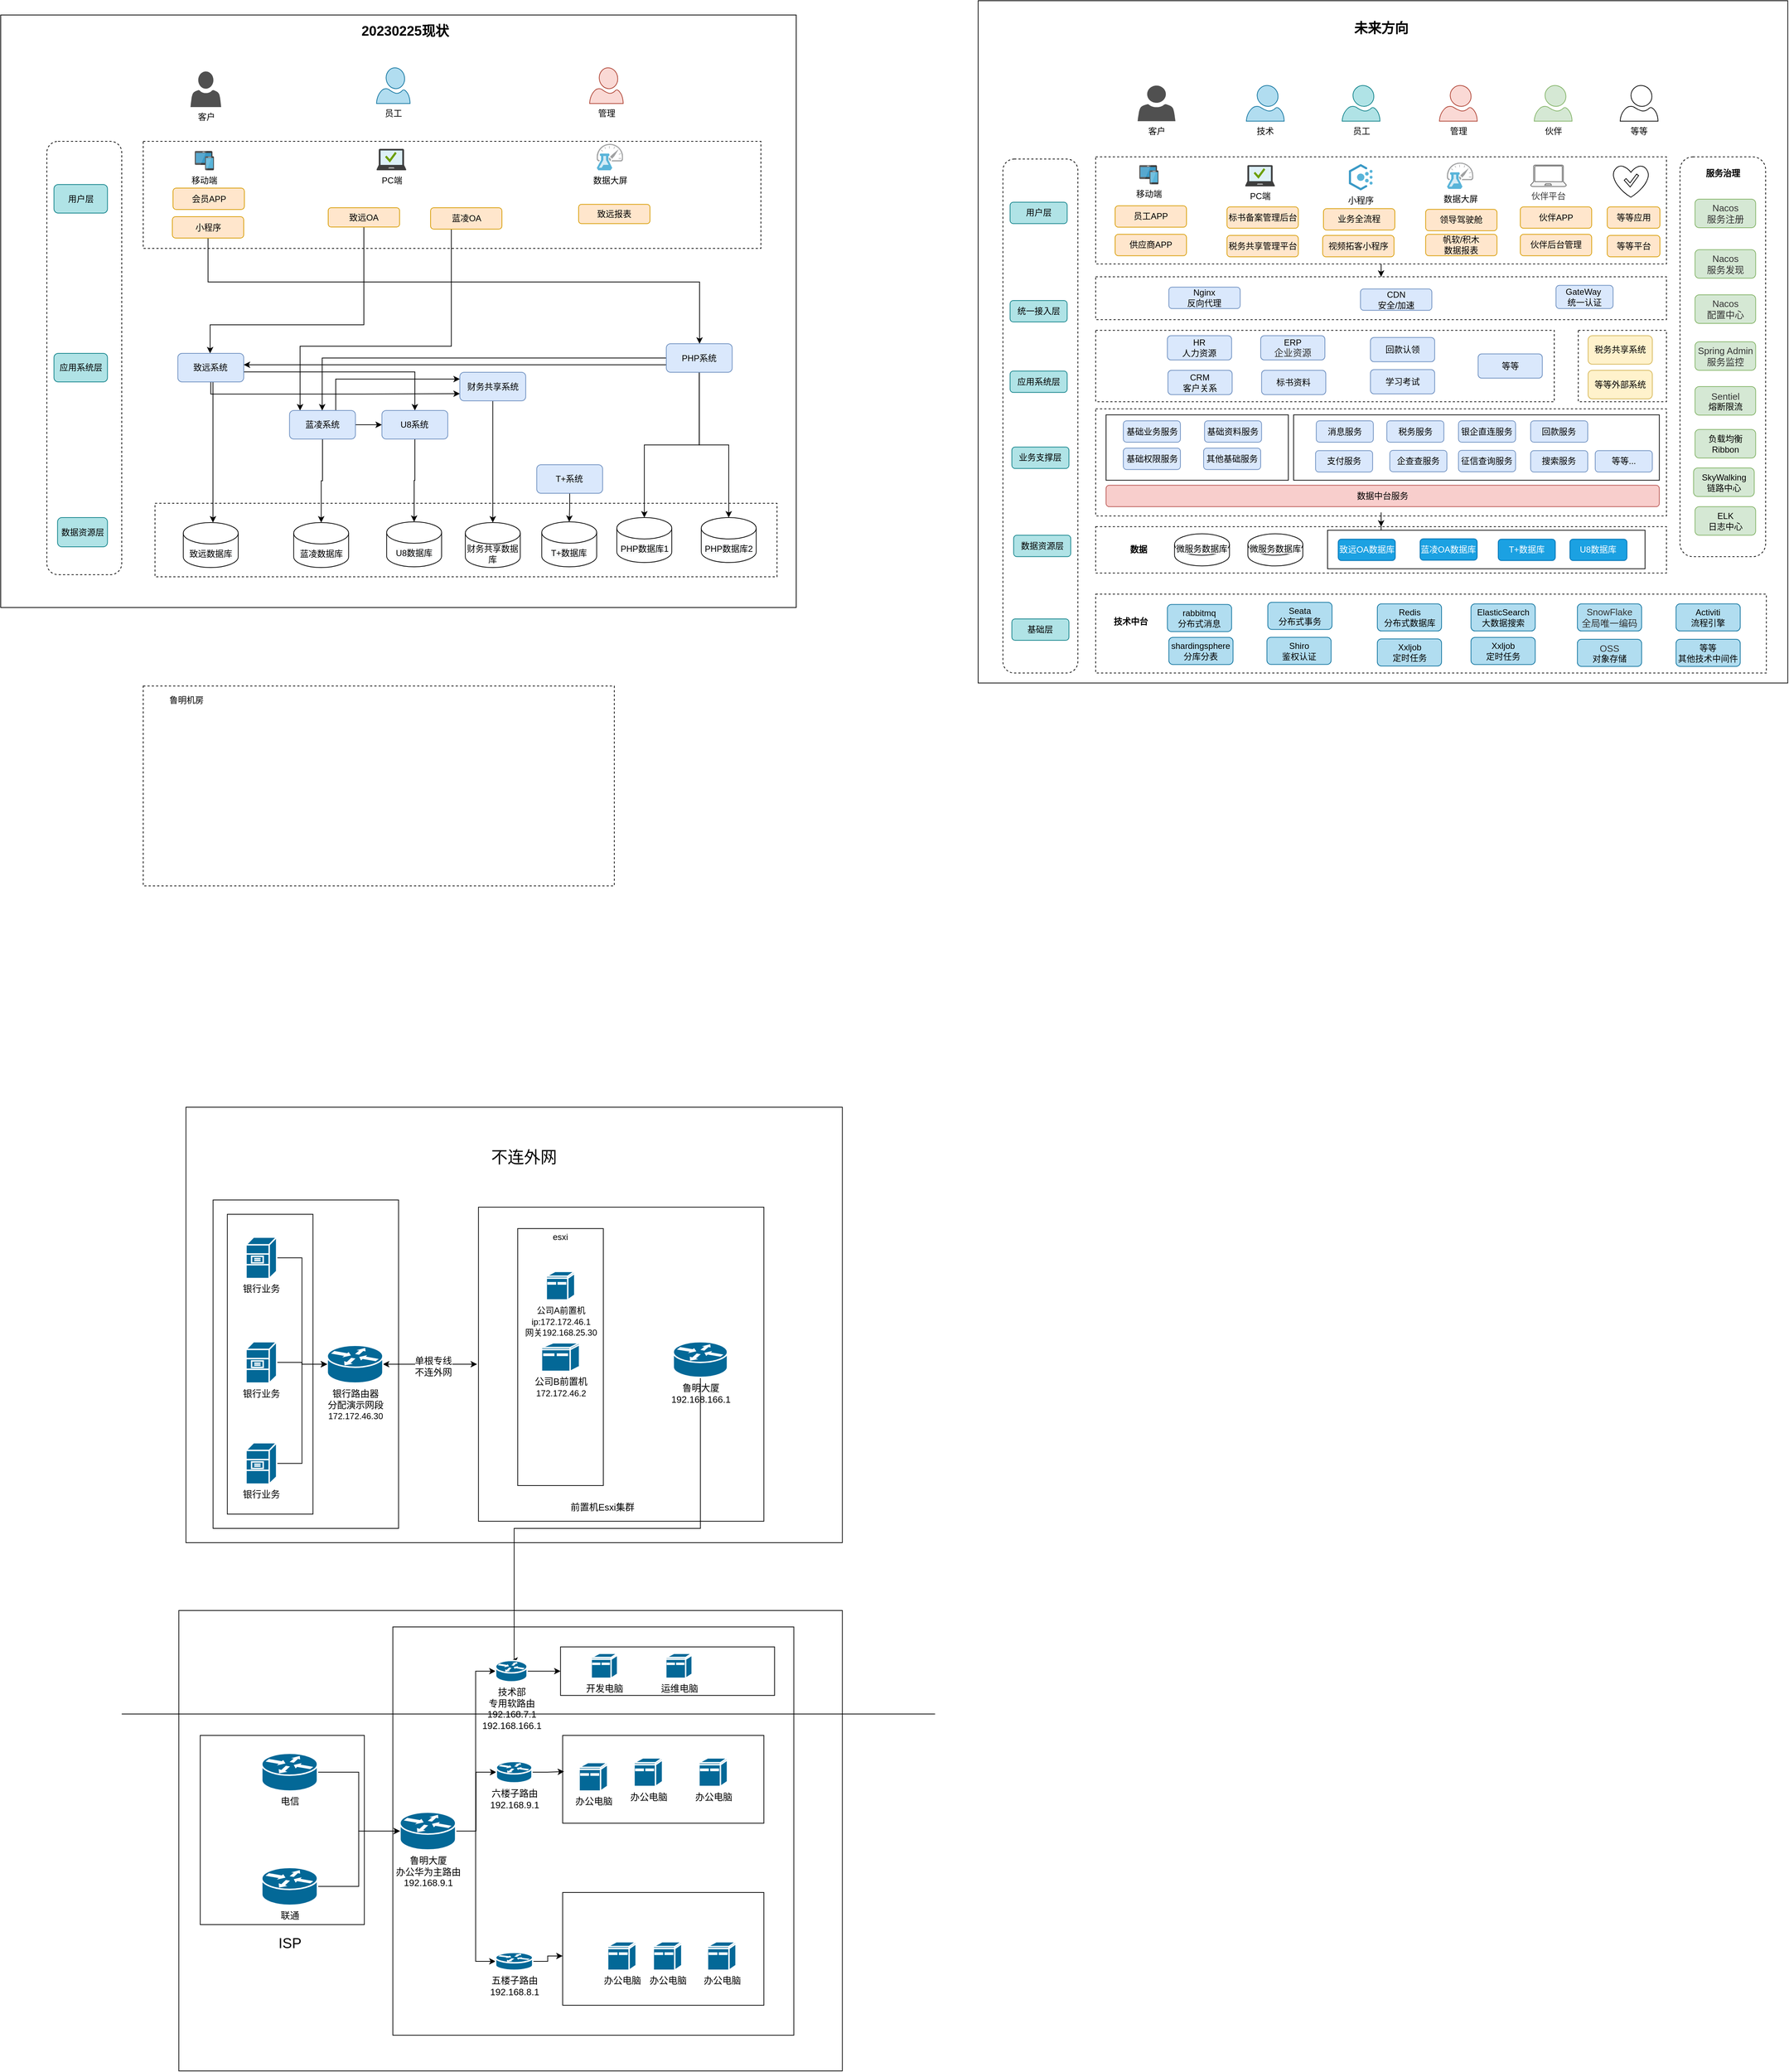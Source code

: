 <mxfile version="20.8.23" type="github">
  <diagram name="第 1 页" id="COKl8f5033-fmBuwGrOy">
    <mxGraphModel dx="2868" dy="3930" grid="1" gridSize="10" guides="1" tooltips="1" connect="1" arrows="1" fold="1" page="1" pageScale="1" pageWidth="827" pageHeight="1169" math="0" shadow="0">
      <root>
        <mxCell id="0" />
        <mxCell id="1" parent="0" />
        <mxCell id="r3yZTHQa6Xh4HX3n6qDW-1" value="" style="rounded=0;whiteSpace=wrap;html=1;" vertex="1" parent="1">
          <mxGeometry x="1570" y="-1450" width="1134.75" height="955.75" as="geometry" />
        </mxCell>
        <mxCell id="r3yZTHQa6Xh4HX3n6qDW-2" value="" style="rounded=0;whiteSpace=wrap;html=1;" vertex="1" parent="1">
          <mxGeometry x="200" y="-1430" width="1115" height="830" as="geometry" />
        </mxCell>
        <mxCell id="r3yZTHQa6Xh4HX3n6qDW-3" value="" style="rounded=0;whiteSpace=wrap;html=1;dashed=1;" vertex="1" parent="1">
          <mxGeometry x="1734.75" y="-878.25" width="800" height="150" as="geometry" />
        </mxCell>
        <mxCell id="r3yZTHQa6Xh4HX3n6qDW-4" value="" style="rounded=0;whiteSpace=wrap;html=1;" vertex="1" parent="1">
          <mxGeometry x="2012.15" y="-869.88" width="512.6" height="91.63" as="geometry" />
        </mxCell>
        <mxCell id="r3yZTHQa6Xh4HX3n6qDW-5" value="" style="rounded=0;whiteSpace=wrap;html=1;" vertex="1" parent="1">
          <mxGeometry x="1749.25" y="-869.88" width="255.5" height="91.63" as="geometry" />
        </mxCell>
        <mxCell id="r3yZTHQa6Xh4HX3n6qDW-6" value="" style="rounded=0;whiteSpace=wrap;html=1;dashed=1;" vertex="1" parent="1">
          <mxGeometry x="2411.15" y="-988.25" width="123.6" height="100" as="geometry" />
        </mxCell>
        <mxCell id="r3yZTHQa6Xh4HX3n6qDW-7" value="" style="rounded=0;whiteSpace=wrap;html=1;dashed=1;" vertex="1" parent="1">
          <mxGeometry x="1734.75" y="-988.25" width="642.75" height="100" as="geometry" />
        </mxCell>
        <mxCell id="r3yZTHQa6Xh4HX3n6qDW-8" value="" style="rounded=1;whiteSpace=wrap;html=1;dashed=1;" vertex="1" parent="1">
          <mxGeometry x="2553.75" y="-1231.25" width="120" height="560" as="geometry" />
        </mxCell>
        <mxCell id="r3yZTHQa6Xh4HX3n6qDW-9" style="edgeStyle=orthogonalEdgeStyle;rounded=0;orthogonalLoop=1;jettySize=auto;html=1;entryX=0.5;entryY=0;entryDx=0;entryDy=0;" edge="1" parent="1" source="r3yZTHQa6Xh4HX3n6qDW-10" target="r3yZTHQa6Xh4HX3n6qDW-20">
          <mxGeometry relative="1" as="geometry" />
        </mxCell>
        <mxCell id="r3yZTHQa6Xh4HX3n6qDW-10" value="" style="rounded=0;whiteSpace=wrap;html=1;dashed=1;" vertex="1" parent="1">
          <mxGeometry x="1734.75" y="-1231.25" width="800" height="150" as="geometry" />
        </mxCell>
        <mxCell id="r3yZTHQa6Xh4HX3n6qDW-11" value="" style="rounded=1;whiteSpace=wrap;html=1;dashed=1;" vertex="1" parent="1">
          <mxGeometry x="1604.75" y="-1228.25" width="105" height="720" as="geometry" />
        </mxCell>
        <mxCell id="r3yZTHQa6Xh4HX3n6qDW-12" value="客户" style="pointerEvents=1;shadow=0;dashed=0;html=1;strokeColor=none;labelPosition=center;verticalLabelPosition=bottom;verticalAlign=top;align=center;fillColor=#505050;shape=mxgraph.mscae.intune.account_portal" vertex="1" parent="1">
          <mxGeometry x="1793.5" y="-1331.25" width="53" height="50" as="geometry" />
        </mxCell>
        <mxCell id="r3yZTHQa6Xh4HX3n6qDW-13" value="移动端" style="aspect=fixed;html=1;points=[];align=center;image;fontSize=12;image=img/lib/mscae/Devices_Groups.svg;" vertex="1" parent="1">
          <mxGeometry x="1795.75" y="-1219.75" width="27" height="27" as="geometry" />
        </mxCell>
        <mxCell id="r3yZTHQa6Xh4HX3n6qDW-14" value="小程序" style="aspect=fixed;html=1;points=[];align=center;image;fontSize=12;image=img/lib/mscae/Policy.svg;" vertex="1" parent="1">
          <mxGeometry x="2089.6" y="-1221.25" width="33.3" height="37" as="geometry" />
        </mxCell>
        <mxCell id="r3yZTHQa6Xh4HX3n6qDW-15" value="PC端" style="aspect=fixed;html=1;points=[];align=center;image;fontSize=12;image=img/lib/mscae/Managed_Desktop.svg;" vertex="1" parent="1">
          <mxGeometry x="1944.25" y="-1219.75" width="41.67" height="30" as="geometry" />
        </mxCell>
        <mxCell id="r3yZTHQa6Xh4HX3n6qDW-16" value="员工" style="aspect=fixed;pointerEvents=1;shadow=0;dashed=0;html=1;strokeColor=#0e8088;labelPosition=center;verticalLabelPosition=bottom;verticalAlign=top;align=center;fillColor=#b0e3e6;shape=mxgraph.azure.user" vertex="1" parent="1">
          <mxGeometry x="2080.2" y="-1331.25" width="53" height="50" as="geometry" />
        </mxCell>
        <mxCell id="r3yZTHQa6Xh4HX3n6qDW-17" value="技术" style="aspect=fixed;pointerEvents=1;shadow=0;dashed=0;html=1;strokeColor=#10739e;labelPosition=center;verticalLabelPosition=bottom;verticalAlign=top;align=center;fillColor=#b1ddf0;shape=mxgraph.azure.user" vertex="1" parent="1">
          <mxGeometry x="1945.92" y="-1331.25" width="53" height="50" as="geometry" />
        </mxCell>
        <mxCell id="r3yZTHQa6Xh4HX3n6qDW-18" value="管理" style="aspect=fixed;pointerEvents=1;shadow=0;dashed=0;html=1;strokeColor=#ae4132;labelPosition=center;verticalLabelPosition=bottom;verticalAlign=top;align=center;fillColor=#fad9d5;shape=mxgraph.azure.user" vertex="1" parent="1">
          <mxGeometry x="2216.5" y="-1331.25" width="53" height="50" as="geometry" />
        </mxCell>
        <mxCell id="r3yZTHQa6Xh4HX3n6qDW-19" value="数据大屏" style="aspect=fixed;html=1;points=[];align=center;image;fontSize=12;image=img/lib/mscae/Machine_Learning_Studio_Web_Service_Plans.svg;" vertex="1" parent="1">
          <mxGeometry x="2227" y="-1223.25" width="37" height="37" as="geometry" />
        </mxCell>
        <mxCell id="r3yZTHQa6Xh4HX3n6qDW-20" value="" style="rounded=0;whiteSpace=wrap;html=1;dashed=1;" vertex="1" parent="1">
          <mxGeometry x="1734.75" y="-1063.25" width="800" height="60" as="geometry" />
        </mxCell>
        <mxCell id="r3yZTHQa6Xh4HX3n6qDW-21" value="基础层" style="rounded=1;whiteSpace=wrap;html=1;fillColor=#b0e3e6;strokeColor=#0e8088;" vertex="1" parent="1">
          <mxGeometry x="1617.25" y="-584" width="80" height="30" as="geometry" />
        </mxCell>
        <mxCell id="r3yZTHQa6Xh4HX3n6qDW-22" value="Nginx&lt;br&gt;反向代理" style="rounded=1;whiteSpace=wrap;html=1;fillColor=#dae8fc;strokeColor=#6c8ebf;" vertex="1" parent="1">
          <mxGeometry x="1837.25" y="-1048.75" width="100" height="30" as="geometry" />
        </mxCell>
        <mxCell id="r3yZTHQa6Xh4HX3n6qDW-23" value="&lt;div class=&quot;mind-clipboard&quot;&gt;&lt;/div&gt;&lt;span&gt;GateWay&amp;nbsp;&lt;br&gt;&lt;/span&gt;统一认证" style="rounded=1;whiteSpace=wrap;html=1;fillColor=#dae8fc;strokeColor=#6c8ebf;" vertex="1" parent="1">
          <mxGeometry x="2379.9" y="-1051.25" width="80" height="32.5" as="geometry" />
        </mxCell>
        <mxCell id="r3yZTHQa6Xh4HX3n6qDW-24" value="&lt;span style=&quot;color: rgb(50 , 50 , 50) ; font-size: 13px ; background-color: rgba(255 , 255 , 255 , 0.01)&quot;&gt;Sentiel&lt;br&gt;&lt;/span&gt;熔断限流" style="rounded=1;whiteSpace=wrap;html=1;fillColor=#d5e8d4;strokeColor=#82b366;" vertex="1" parent="1">
          <mxGeometry x="2574.75" y="-909.5" width="85" height="40" as="geometry" />
        </mxCell>
        <mxCell id="r3yZTHQa6Xh4HX3n6qDW-25" value="&lt;div class=&quot;mind-clipboard&quot;&gt;&lt;br&gt;&lt;/div&gt;" style="text;whiteSpace=wrap;html=1;" vertex="1" parent="1">
          <mxGeometry x="1967.25" y="-978.25" width="70" height="40" as="geometry" />
        </mxCell>
        <mxCell id="r3yZTHQa6Xh4HX3n6qDW-26" value="&lt;span style=&quot;text-align: left&quot;&gt;负载均衡&lt;/span&gt;&lt;br style=&quot;text-align: left&quot;&gt;&lt;span style=&quot;text-align: left&quot;&gt;Ribbon&lt;/span&gt;" style="rounded=1;whiteSpace=wrap;html=1;fillColor=#d5e8d4;strokeColor=#82b366;" vertex="1" parent="1">
          <mxGeometry x="2574.75" y="-849.37" width="85" height="40" as="geometry" />
        </mxCell>
        <mxCell id="r3yZTHQa6Xh4HX3n6qDW-27" value="HR&lt;br&gt;人力资源" style="rounded=1;whiteSpace=wrap;html=1;fillColor=#dae8fc;strokeColor=#6c8ebf;" vertex="1" parent="1">
          <mxGeometry x="1835.25" y="-980.75" width="90" height="34" as="geometry" />
        </mxCell>
        <mxCell id="r3yZTHQa6Xh4HX3n6qDW-28" value="&lt;div style=&quot;&quot;&gt;&lt;span&gt;ERP&lt;br&gt;&lt;/span&gt;&lt;span&gt;&lt;font color=&quot;#333333&quot; face=&quot;Arial, sans-serif&quot;&gt;&lt;span style=&quot;font-size: 13px&quot;&gt;企业资源&lt;/span&gt;&lt;/font&gt;&lt;br&gt;&lt;/span&gt;&lt;/div&gt;" style="rounded=1;whiteSpace=wrap;html=1;fillColor=#dae8fc;strokeColor=#6c8ebf;align=center;" vertex="1" parent="1">
          <mxGeometry x="1966" y="-980.75" width="90" height="34" as="geometry" />
        </mxCell>
        <mxCell id="r3yZTHQa6Xh4HX3n6qDW-29" value="&lt;div style=&quot;text-align: left&quot;&gt;标书资料&lt;/div&gt;" style="rounded=1;whiteSpace=wrap;html=1;fillColor=#dae8fc;strokeColor=#6c8ebf;" vertex="1" parent="1">
          <mxGeometry x="1967.25" y="-932.25" width="90" height="34" as="geometry" />
        </mxCell>
        <mxCell id="r3yZTHQa6Xh4HX3n6qDW-30" value="&lt;div style=&quot;text-align: left&quot;&gt;回款认领&lt;/div&gt;" style="rounded=1;whiteSpace=wrap;html=1;fillColor=#dae8fc;strokeColor=#6c8ebf;" vertex="1" parent="1">
          <mxGeometry x="2119.87" y="-978.25" width="90" height="34" as="geometry" />
        </mxCell>
        <mxCell id="r3yZTHQa6Xh4HX3n6qDW-31" value="学习考试" style="rounded=1;whiteSpace=wrap;html=1;fillColor=#dae8fc;strokeColor=#6c8ebf;" vertex="1" parent="1">
          <mxGeometry x="2119.87" y="-933.25" width="90" height="34" as="geometry" />
        </mxCell>
        <mxCell id="r3yZTHQa6Xh4HX3n6qDW-32" value="标书备案管理后台" style="rounded=1;whiteSpace=wrap;html=1;fillColor=#ffe6cc;strokeColor=#d79b00;" vertex="1" parent="1">
          <mxGeometry x="1918.75" y="-1161.25" width="100" height="30" as="geometry" />
        </mxCell>
        <mxCell id="r3yZTHQa6Xh4HX3n6qDW-33" value="税务共享管理平台" style="rounded=1;whiteSpace=wrap;html=1;fillColor=#ffe6cc;strokeColor=#d79b00;" vertex="1" parent="1">
          <mxGeometry x="1918.75" y="-1121.25" width="100" height="30" as="geometry" />
        </mxCell>
        <mxCell id="r3yZTHQa6Xh4HX3n6qDW-34" value="员工APP" style="rounded=1;whiteSpace=wrap;html=1;fillColor=#ffe6cc;strokeColor=#d79b00;" vertex="1" parent="1">
          <mxGeometry x="1762" y="-1162.75" width="100" height="30" as="geometry" />
        </mxCell>
        <mxCell id="r3yZTHQa6Xh4HX3n6qDW-35" value="视频拓客小程序" style="rounded=1;whiteSpace=wrap;html=1;fillColor=#ffe6cc;strokeColor=#d79b00;" vertex="1" parent="1">
          <mxGeometry x="2052.9" y="-1121.25" width="100" height="30" as="geometry" />
        </mxCell>
        <mxCell id="r3yZTHQa6Xh4HX3n6qDW-36" value="业务全流程" style="rounded=1;whiteSpace=wrap;html=1;fillColor=#ffe6cc;strokeColor=#d79b00;" vertex="1" parent="1">
          <mxGeometry x="2054" y="-1158.75" width="100" height="30" as="geometry" />
        </mxCell>
        <mxCell id="r3yZTHQa6Xh4HX3n6qDW-37" value="领导驾驶舱" style="rounded=1;whiteSpace=wrap;html=1;fillColor=#ffe6cc;strokeColor=#d79b00;" vertex="1" parent="1">
          <mxGeometry x="2197.2" y="-1157.75" width="100" height="30" as="geometry" />
        </mxCell>
        <mxCell id="r3yZTHQa6Xh4HX3n6qDW-38" value="帆软/积木&lt;br&gt;数据报表" style="rounded=1;whiteSpace=wrap;html=1;fillColor=#ffe6cc;strokeColor=#d79b00;" vertex="1" parent="1">
          <mxGeometry x="2197.2" y="-1122.75" width="100" height="30" as="geometry" />
        </mxCell>
        <mxCell id="r3yZTHQa6Xh4HX3n6qDW-39" value="供应商APP" style="rounded=1;whiteSpace=wrap;html=1;fillColor=#ffe6cc;strokeColor=#d79b00;" vertex="1" parent="1">
          <mxGeometry x="1762" y="-1122.75" width="100" height="30" as="geometry" />
        </mxCell>
        <mxCell id="r3yZTHQa6Xh4HX3n6qDW-40" value="" style="rounded=0;whiteSpace=wrap;html=1;dashed=1;" vertex="1" parent="1">
          <mxGeometry x="1734.75" y="-618.75" width="940" height="110.5" as="geometry" />
        </mxCell>
        <mxCell id="r3yZTHQa6Xh4HX3n6qDW-41" value="技术中台" style="text;html=1;strokeColor=none;fillColor=none;align=center;verticalAlign=middle;whiteSpace=wrap;rounded=0;dashed=1;fontStyle=1" vertex="1" parent="1">
          <mxGeometry x="1744.75" y="-590.01" width="78" height="20" as="geometry" />
        </mxCell>
        <mxCell id="r3yZTHQa6Xh4HX3n6qDW-42" value="&lt;span style=&quot;background-color: rgba(255 , 255 , 255 , 0.01)&quot;&gt;&lt;font color=&quot;#323232&quot;&gt;&lt;span style=&quot;font-size: 13px&quot;&gt;SnowFlake&lt;br&gt;全局唯一编码&lt;/span&gt;&lt;/font&gt;&lt;br&gt;&lt;/span&gt;" style="rounded=1;whiteSpace=wrap;html=1;fillColor=#b1ddf0;strokeColor=#10739e;" vertex="1" parent="1">
          <mxGeometry x="2409.9" y="-605.12" width="90" height="38" as="geometry" />
        </mxCell>
        <mxCell id="r3yZTHQa6Xh4HX3n6qDW-43" value="&lt;div class=&quot;mind-clipboard&quot;&gt;&lt;br&gt;&lt;/div&gt;" style="text;whiteSpace=wrap;html=1;" vertex="1" parent="1">
          <mxGeometry x="1971" y="-710.75" width="70" height="40" as="geometry" />
        </mxCell>
        <mxCell id="r3yZTHQa6Xh4HX3n6qDW-44" value="" style="rounded=0;whiteSpace=wrap;html=1;dashed=1;" vertex="1" parent="1">
          <mxGeometry x="1734.75" y="-713.25" width="800" height="65" as="geometry" />
        </mxCell>
        <mxCell id="r3yZTHQa6Xh4HX3n6qDW-45" value="数据" style="text;html=1;strokeColor=none;fillColor=none;align=center;verticalAlign=middle;whiteSpace=wrap;rounded=0;dashed=1;fontStyle=1" vertex="1" parent="1">
          <mxGeometry x="1755.5" y="-690.75" width="78" height="20" as="geometry" />
        </mxCell>
        <mxCell id="r3yZTHQa6Xh4HX3n6qDW-46" style="edgeStyle=orthogonalEdgeStyle;rounded=0;orthogonalLoop=1;jettySize=auto;html=1;" edge="1" parent="1" source="r3yZTHQa6Xh4HX3n6qDW-3" target="r3yZTHQa6Xh4HX3n6qDW-44">
          <mxGeometry relative="1" as="geometry" />
        </mxCell>
        <mxCell id="r3yZTHQa6Xh4HX3n6qDW-47" value="基础业务服务" style="rounded=1;whiteSpace=wrap;html=1;fillColor=#dae8fc;strokeColor=#6c8ebf;" vertex="1" parent="1">
          <mxGeometry x="1773.5" y="-861.5" width="80" height="30" as="geometry" />
        </mxCell>
        <mxCell id="r3yZTHQa6Xh4HX3n6qDW-48" value="支付服务" style="rounded=1;whiteSpace=wrap;html=1;fillColor=#dae8fc;strokeColor=#6c8ebf;" vertex="1" parent="1">
          <mxGeometry x="2042.9" y="-819.75" width="80" height="30" as="geometry" />
        </mxCell>
        <mxCell id="r3yZTHQa6Xh4HX3n6qDW-49" value="消息服务" style="rounded=1;whiteSpace=wrap;html=1;fillColor=#dae8fc;strokeColor=#6c8ebf;align=center;" vertex="1" parent="1">
          <mxGeometry x="2043.9" y="-861.5" width="80" height="30" as="geometry" />
        </mxCell>
        <mxCell id="r3yZTHQa6Xh4HX3n6qDW-50" value="&lt;div style=&quot;text-align: left&quot;&gt;回款服务&lt;/div&gt;" style="rounded=1;whiteSpace=wrap;html=1;fillColor=#dae8fc;strokeColor=#6c8ebf;" vertex="1" parent="1">
          <mxGeometry x="2344.4" y="-861.5" width="80" height="30" as="geometry" />
        </mxCell>
        <mxCell id="r3yZTHQa6Xh4HX3n6qDW-51" value="税务服务" style="rounded=1;whiteSpace=wrap;html=1;fillColor=#dae8fc;strokeColor=#6c8ebf;" vertex="1" parent="1">
          <mxGeometry x="2142.77" y="-861.5" width="80" height="30" as="geometry" />
        </mxCell>
        <mxCell id="r3yZTHQa6Xh4HX3n6qDW-52" value="数据中台服务" style="rounded=1;whiteSpace=wrap;html=1;fillColor=#f8cecc;strokeColor=#b85450;" vertex="1" parent="1">
          <mxGeometry x="1749.25" y="-771.25" width="775.5" height="30" as="geometry" />
        </mxCell>
        <mxCell id="r3yZTHQa6Xh4HX3n6qDW-53" value="&lt;span style=&quot;background-color: rgba(255 , 255 , 255 , 0.01)&quot;&gt;&lt;font color=&quot;#323232&quot;&gt;&lt;span style=&quot;font-size: 13px&quot;&gt;OSS&lt;br&gt;&lt;/span&gt;&lt;/font&gt;对象存储&lt;br&gt;&lt;/span&gt;" style="rounded=1;whiteSpace=wrap;html=1;fillColor=#b1ddf0;strokeColor=#10739e;" vertex="1" parent="1">
          <mxGeometry x="2409.9" y="-555.5" width="90" height="38" as="geometry" />
        </mxCell>
        <mxCell id="r3yZTHQa6Xh4HX3n6qDW-54" value="服务治理" style="text;html=1;strokeColor=none;fillColor=none;align=center;verticalAlign=middle;whiteSpace=wrap;rounded=0;dashed=1;fontStyle=1" vertex="1" parent="1">
          <mxGeometry x="2574.75" y="-1217.75" width="78" height="20" as="geometry" />
        </mxCell>
        <mxCell id="r3yZTHQa6Xh4HX3n6qDW-55" value="&lt;span style=&quot;color: rgb(50 , 50 , 50) ; font-size: 13px ; background-color: rgba(255 , 255 , 255 , 0.01)&quot;&gt;Nacos&lt;/span&gt;&lt;span style=&quot;color: rgb(50 , 50 , 50) ; font-size: 13px ; background-color: rgba(255 , 255 , 255 , 0.01)&quot;&gt;&lt;br&gt;服务注册&lt;br&gt;&lt;/span&gt;" style="rounded=1;whiteSpace=wrap;html=1;fillColor=#d5e8d4;strokeColor=#82b366;" vertex="1" parent="1">
          <mxGeometry x="2574.75" y="-1172" width="85" height="40" as="geometry" />
        </mxCell>
        <mxCell id="r3yZTHQa6Xh4HX3n6qDW-56" value="&lt;span style=&quot;color: rgb(50 , 50 , 50) ; font-size: 13px ; background-color: rgba(255 , 255 , 255 , 0.01)&quot;&gt;Nacos&lt;/span&gt;&lt;span style=&quot;color: rgb(50 , 50 , 50) ; font-size: 13px ; background-color: rgba(255 , 255 , 255 , 0.01)&quot;&gt;&lt;br&gt;服务发现&lt;br&gt;&lt;/span&gt;" style="rounded=1;whiteSpace=wrap;html=1;fillColor=#d5e8d4;strokeColor=#82b366;" vertex="1" parent="1">
          <mxGeometry x="2574.75" y="-1101.25" width="85" height="40" as="geometry" />
        </mxCell>
        <mxCell id="r3yZTHQa6Xh4HX3n6qDW-57" value="&lt;span style=&quot;color: rgb(50 , 50 , 50) ; font-size: 13px ; background-color: rgba(255 , 255 , 255 , 0.01)&quot;&gt;Nacos&lt;/span&gt;&lt;span style=&quot;color: rgb(50 , 50 , 50) ; font-size: 13px ; background-color: rgba(255 , 255 , 255 , 0.01)&quot;&gt;&lt;br&gt;配置中心&lt;br&gt;&lt;/span&gt;" style="rounded=1;whiteSpace=wrap;html=1;fillColor=#d5e8d4;strokeColor=#82b366;" vertex="1" parent="1">
          <mxGeometry x="2574.75" y="-1038" width="85" height="40" as="geometry" />
        </mxCell>
        <mxCell id="r3yZTHQa6Xh4HX3n6qDW-58" value="&lt;span style=&quot;color: rgb(50 , 50 , 50) ; font-size: 13px ; background-color: rgba(255 , 255 , 255 , 0.01)&quot;&gt;Spring Admin&lt;br&gt;服务监控&lt;br&gt;&lt;/span&gt;" style="rounded=1;whiteSpace=wrap;html=1;fillColor=#d5e8d4;strokeColor=#82b366;" vertex="1" parent="1">
          <mxGeometry x="2574.75" y="-972.25" width="85" height="40" as="geometry" />
        </mxCell>
        <mxCell id="r3yZTHQa6Xh4HX3n6qDW-59" value="&lt;span style=&quot;text-align: left&quot;&gt;ELK&lt;br&gt;日志中心&lt;br&gt;&lt;/span&gt;" style="rounded=1;whiteSpace=wrap;html=1;fillColor=#d5e8d4;strokeColor=#82b366;" vertex="1" parent="1">
          <mxGeometry x="2574.75" y="-741.25" width="85" height="40" as="geometry" />
        </mxCell>
        <mxCell id="r3yZTHQa6Xh4HX3n6qDW-60" value="CDN&lt;br&gt;安全/加速" style="rounded=1;whiteSpace=wrap;html=1;fillColor=#dae8fc;strokeColor=#6c8ebf;" vertex="1" parent="1">
          <mxGeometry x="2105.9" y="-1046.25" width="100" height="30" as="geometry" />
        </mxCell>
        <mxCell id="r3yZTHQa6Xh4HX3n6qDW-61" style="edgeStyle=orthogonalEdgeStyle;rounded=0;orthogonalLoop=1;jettySize=auto;html=1;exitX=0.5;exitY=1;exitDx=0;exitDy=0;fontSize=29;" edge="1" parent="1" source="r3yZTHQa6Xh4HX3n6qDW-45" target="r3yZTHQa6Xh4HX3n6qDW-45">
          <mxGeometry relative="1" as="geometry" />
        </mxCell>
        <mxCell id="r3yZTHQa6Xh4HX3n6qDW-62" value="数据资源层" style="rounded=1;whiteSpace=wrap;html=1;fillColor=#b0e3e6;strokeColor=#0e8088;" vertex="1" parent="1">
          <mxGeometry x="1619.75" y="-701.25" width="80" height="30" as="geometry" />
        </mxCell>
        <mxCell id="r3yZTHQa6Xh4HX3n6qDW-63" value="&lt;span style=&quot;text-align: left&quot;&gt;SkyWalking&lt;br&gt;链路中心&lt;br&gt;&lt;/span&gt;" style="rounded=1;whiteSpace=wrap;html=1;fillColor=#d5e8d4;strokeColor=#82b366;" vertex="1" parent="1">
          <mxGeometry x="2572.75" y="-795.5" width="85" height="40" as="geometry" />
        </mxCell>
        <mxCell id="r3yZTHQa6Xh4HX3n6qDW-64" value="&lt;span style=&quot;color: rgb(0 , 0 , 0) ; font-family: &amp;#34;helvetica&amp;#34; ; font-size: 12px ; font-style: normal ; font-weight: 400 ; letter-spacing: normal ; text-align: center ; text-indent: 0px ; text-transform: none ; word-spacing: 0px ; background-color: rgb(248 , 249 , 250) ; display: inline ; float: none&quot;&gt;微服务数据库&lt;br&gt;&lt;/span&gt;&lt;br&gt;&lt;br&gt;" style="shape=cylinder3;whiteSpace=wrap;html=1;boundedLbl=1;backgroundOutline=1;size=15;" vertex="1" parent="1">
          <mxGeometry x="1948.07" y="-703.25" width="77" height="45" as="geometry" />
        </mxCell>
        <mxCell id="r3yZTHQa6Xh4HX3n6qDW-65" value="&lt;span style=&quot;color: rgb(0 , 0 , 0) ; font-family: &amp;#34;helvetica&amp;#34; ; font-size: 12px ; font-style: normal ; font-weight: 400 ; letter-spacing: normal ; text-align: center ; text-indent: 0px ; text-transform: none ; word-spacing: 0px ; background-color: rgb(248 , 249 , 250) ; display: inline ; float: none&quot;&gt;微服务数据库&lt;br&gt;&lt;/span&gt;&lt;br&gt;&lt;br&gt;" style="shape=cylinder3;whiteSpace=wrap;html=1;boundedLbl=1;backgroundOutline=1;size=15;" vertex="1" parent="1">
          <mxGeometry x="1845.25" y="-703.25" width="77" height="45" as="geometry" />
        </mxCell>
        <mxCell id="r3yZTHQa6Xh4HX3n6qDW-66" value="&lt;div style=&quot;text-align: left&quot;&gt;银企直连服务&lt;/div&gt;" style="rounded=1;whiteSpace=wrap;html=1;fillColor=#dae8fc;strokeColor=#6c8ebf;" vertex="1" parent="1">
          <mxGeometry x="2243.25" y="-861.5" width="80" height="30" as="geometry" />
        </mxCell>
        <mxCell id="r3yZTHQa6Xh4HX3n6qDW-67" value="基础资料服务" style="rounded=1;whiteSpace=wrap;html=1;fillColor=#dae8fc;strokeColor=#6c8ebf;" vertex="1" parent="1">
          <mxGeometry x="1887.25" y="-861.5" width="80" height="30" as="geometry" />
        </mxCell>
        <mxCell id="r3yZTHQa6Xh4HX3n6qDW-68" value="" style="rounded=0;whiteSpace=wrap;html=1;dashed=1;" vertex="1" parent="1">
          <mxGeometry x="399.73" y="-1253" width="865.77" height="150" as="geometry" />
        </mxCell>
        <mxCell id="r3yZTHQa6Xh4HX3n6qDW-69" value="" style="rounded=1;whiteSpace=wrap;html=1;dashed=1;" vertex="1" parent="1">
          <mxGeometry x="264.65" y="-1253" width="105" height="607" as="geometry" />
        </mxCell>
        <mxCell id="r3yZTHQa6Xh4HX3n6qDW-70" value="用户层" style="rounded=1;whiteSpace=wrap;html=1;fillColor=#b0e3e6;strokeColor=#0e8088;" vertex="1" parent="1">
          <mxGeometry x="274.65" y="-1192.5" width="75" height="40" as="geometry" />
        </mxCell>
        <mxCell id="r3yZTHQa6Xh4HX3n6qDW-71" value="应用系统层" style="rounded=1;whiteSpace=wrap;html=1;fillColor=#b0e3e6;strokeColor=#0e8088;" vertex="1" parent="1">
          <mxGeometry x="274.65" y="-956" width="75" height="40" as="geometry" />
        </mxCell>
        <mxCell id="r3yZTHQa6Xh4HX3n6qDW-72" value="客户" style="pointerEvents=1;shadow=0;dashed=0;html=1;strokeColor=none;labelPosition=center;verticalLabelPosition=bottom;verticalAlign=top;align=center;fillColor=#505050;shape=mxgraph.mscae.intune.account_portal" vertex="1" parent="1">
          <mxGeometry x="466" y="-1351" width="43" height="50" as="geometry" />
        </mxCell>
        <mxCell id="r3yZTHQa6Xh4HX3n6qDW-73" value="移动端" style="aspect=fixed;html=1;points=[];align=center;image;fontSize=12;image=img/lib/mscae/Devices_Groups.svg;" vertex="1" parent="1">
          <mxGeometry x="471.9" y="-1239.5" width="27" height="27" as="geometry" />
        </mxCell>
        <mxCell id="r3yZTHQa6Xh4HX3n6qDW-74" value="员工" style="aspect=fixed;pointerEvents=1;shadow=0;dashed=0;html=1;strokeColor=#10739e;labelPosition=center;verticalLabelPosition=bottom;verticalAlign=top;align=center;fillColor=#b1ddf0;shape=mxgraph.azure.user" vertex="1" parent="1">
          <mxGeometry x="726.75" y="-1356" width="47" height="50" as="geometry" />
        </mxCell>
        <mxCell id="r3yZTHQa6Xh4HX3n6qDW-75" style="edgeStyle=orthogonalEdgeStyle;rounded=0;orthogonalLoop=1;jettySize=auto;html=1;" edge="1" parent="1" source="r3yZTHQa6Xh4HX3n6qDW-76" target="r3yZTHQa6Xh4HX3n6qDW-128">
          <mxGeometry relative="1" as="geometry">
            <Array as="points">
              <mxPoint x="491.5" y="-1056" />
              <mxPoint x="1179.5" y="-1056" />
            </Array>
          </mxGeometry>
        </mxCell>
        <mxCell id="r3yZTHQa6Xh4HX3n6qDW-76" value="小程序" style="rounded=1;whiteSpace=wrap;html=1;fillColor=#ffe6cc;strokeColor=#d79b00;" vertex="1" parent="1">
          <mxGeometry x="440.58" y="-1147.5" width="100" height="30" as="geometry" />
        </mxCell>
        <mxCell id="r3yZTHQa6Xh4HX3n6qDW-77" value="&lt;div class=&quot;mind-clipboard&quot;&gt;&lt;br&gt;&lt;/div&gt;" style="text;whiteSpace=wrap;html=1;" vertex="1" parent="1">
          <mxGeometry x="639.9" y="-708.5" width="70" height="40" as="geometry" />
        </mxCell>
        <mxCell id="r3yZTHQa6Xh4HX3n6qDW-78" value="" style="rounded=0;whiteSpace=wrap;html=1;dashed=1;" vertex="1" parent="1">
          <mxGeometry x="416.25" y="-746" width="871.85" height="103" as="geometry" />
        </mxCell>
        <mxCell id="r3yZTHQa6Xh4HX3n6qDW-79" style="edgeStyle=orthogonalEdgeStyle;rounded=0;orthogonalLoop=1;jettySize=auto;html=1;exitX=0.5;exitY=1;exitDx=0;exitDy=0;fontSize=29;" edge="1" parent="1">
          <mxGeometry relative="1" as="geometry">
            <mxPoint x="463.4" y="-668.5" as="sourcePoint" />
            <mxPoint x="463.4" y="-668.5" as="targetPoint" />
          </mxGeometry>
        </mxCell>
        <mxCell id="r3yZTHQa6Xh4HX3n6qDW-80" value="数据资源层" style="rounded=1;whiteSpace=wrap;html=1;fillColor=#b0e3e6;strokeColor=#0e8088;" vertex="1" parent="1">
          <mxGeometry x="279.65" y="-726" width="70" height="41" as="geometry" />
        </mxCell>
        <mxCell id="r3yZTHQa6Xh4HX3n6qDW-81" value="&lt;span style=&quot;color: rgb(0 , 0 , 0) ; font-family: &amp;#34;helvetica&amp;#34; ; font-size: 12px ; font-style: normal ; font-weight: 400 ; letter-spacing: normal ; text-align: center ; text-indent: 0px ; text-transform: none ; word-spacing: 0px ; background-color: rgb(248 , 249 , 250) ; display: inline ; float: none&quot;&gt;蓝凌数据库&lt;/span&gt;" style="shape=cylinder3;whiteSpace=wrap;html=1;boundedLbl=1;backgroundOutline=1;size=15;" vertex="1" parent="1">
          <mxGeometry x="610.65" y="-719" width="77" height="63" as="geometry" />
        </mxCell>
        <mxCell id="r3yZTHQa6Xh4HX3n6qDW-82" value="&lt;span style=&quot;text-align: left&quot;&gt;Activiti&lt;br&gt;流程引擎&lt;br&gt;&lt;/span&gt;" style="rounded=1;whiteSpace=wrap;html=1;fillColor=#b1ddf0;strokeColor=#10739e;" vertex="1" parent="1">
          <mxGeometry x="2548.15" y="-605.12" width="90" height="38" as="geometry" />
        </mxCell>
        <mxCell id="r3yZTHQa6Xh4HX3n6qDW-83" value="&lt;span style=&quot;text-align: left&quot;&gt;等等&lt;br&gt;其他技术中间件&lt;br&gt;&lt;/span&gt;" style="rounded=1;whiteSpace=wrap;html=1;fillColor=#b1ddf0;strokeColor=#10739e;" vertex="1" parent="1">
          <mxGeometry x="2548.15" y="-555.5" width="90" height="38" as="geometry" />
        </mxCell>
        <mxCell id="r3yZTHQa6Xh4HX3n6qDW-84" value="&lt;div style=&quot;text-align: left&quot;&gt;税务共享系统&lt;/div&gt;" style="rounded=1;whiteSpace=wrap;html=1;fillColor=#fff2cc;strokeColor=#d6b656;" vertex="1" parent="1">
          <mxGeometry x="2424.9" y="-980.75" width="90" height="40" as="geometry" />
        </mxCell>
        <mxCell id="r3yZTHQa6Xh4HX3n6qDW-85" value="&lt;div style=&quot;text-align: left&quot;&gt;等等外部系统&lt;/div&gt;" style="rounded=1;whiteSpace=wrap;html=1;fillColor=#fff2cc;strokeColor=#d6b656;" vertex="1" parent="1">
          <mxGeometry x="2424.9" y="-932.25" width="90" height="40" as="geometry" />
        </mxCell>
        <mxCell id="r3yZTHQa6Xh4HX3n6qDW-86" value="等等" style="rounded=1;whiteSpace=wrap;html=1;fillColor=#dae8fc;strokeColor=#6c8ebf;" vertex="1" parent="1">
          <mxGeometry x="2270.75" y="-955.25" width="90" height="34" as="geometry" />
        </mxCell>
        <mxCell id="r3yZTHQa6Xh4HX3n6qDW-87" value="&lt;div style=&quot;text-align: left&quot;&gt;搜索服务&lt;/div&gt;" style="rounded=1;whiteSpace=wrap;html=1;fillColor=#dae8fc;strokeColor=#6c8ebf;" vertex="1" parent="1">
          <mxGeometry x="2344.4" y="-819.75" width="80" height="30" as="geometry" />
        </mxCell>
        <mxCell id="r3yZTHQa6Xh4HX3n6qDW-88" value="&lt;div style=&quot;text-align: left&quot;&gt;等等...&lt;/div&gt;" style="rounded=1;whiteSpace=wrap;html=1;fillColor=#dae8fc;strokeColor=#6c8ebf;" vertex="1" parent="1">
          <mxGeometry x="2434.9" y="-819.75" width="80" height="30" as="geometry" />
        </mxCell>
        <mxCell id="r3yZTHQa6Xh4HX3n6qDW-89" value="伙伴" style="aspect=fixed;pointerEvents=1;shadow=0;dashed=0;html=1;strokeColor=#82b366;labelPosition=center;verticalLabelPosition=bottom;verticalAlign=top;align=center;fillColor=#d5e8d4;shape=mxgraph.azure.user" vertex="1" parent="1">
          <mxGeometry x="2349.4" y="-1331.25" width="53" height="50" as="geometry" />
        </mxCell>
        <mxCell id="r3yZTHQa6Xh4HX3n6qDW-90" value="伙伴APP" style="rounded=1;whiteSpace=wrap;html=1;fillColor=#ffe6cc;strokeColor=#d79b00;" vertex="1" parent="1">
          <mxGeometry x="2329.9" y="-1161.25" width="100" height="30" as="geometry" />
        </mxCell>
        <mxCell id="r3yZTHQa6Xh4HX3n6qDW-91" value="伙伴后台管理" style="rounded=1;whiteSpace=wrap;html=1;fillColor=#ffe6cc;strokeColor=#d79b00;" vertex="1" parent="1">
          <mxGeometry x="2329.9" y="-1122.75" width="100" height="30" as="geometry" />
        </mxCell>
        <mxCell id="r3yZTHQa6Xh4HX3n6qDW-92" value="伙伴平台" style="aspect=fixed;pointerEvents=1;shadow=0;dashed=0;html=1;strokeColor=#666666;labelPosition=center;verticalLabelPosition=bottom;verticalAlign=top;align=center;fillColor=#f5f5f5;shape=mxgraph.azure.laptop;rounded=0;fontColor=#333333;" vertex="1" parent="1">
          <mxGeometry x="2344.4" y="-1219.75" width="50" height="30" as="geometry" />
        </mxCell>
        <mxCell id="r3yZTHQa6Xh4HX3n6qDW-93" value="等等" style="aspect=fixed;pointerEvents=1;shadow=0;dashed=0;html=1;labelPosition=center;verticalLabelPosition=bottom;verticalAlign=top;align=center;shape=mxgraph.azure.user" vertex="1" parent="1">
          <mxGeometry x="2469.9" y="-1331.25" width="53" height="50" as="geometry" />
        </mxCell>
        <mxCell id="r3yZTHQa6Xh4HX3n6qDW-94" value="" style="aspect=fixed;pointerEvents=1;shadow=0;dashed=0;html=1;labelPosition=center;verticalLabelPosition=bottom;verticalAlign=top;align=center;shape=mxgraph.azure.healthy;rounded=0;" vertex="1" parent="1">
          <mxGeometry x="2459.9" y="-1219.75" width="50" height="45" as="geometry" />
        </mxCell>
        <mxCell id="r3yZTHQa6Xh4HX3n6qDW-95" value="等等应用" style="rounded=1;whiteSpace=wrap;html=1;fillColor=#ffe6cc;strokeColor=#d79b00;" vertex="1" parent="1">
          <mxGeometry x="2451.7" y="-1161.25" width="73.9" height="30" as="geometry" />
        </mxCell>
        <mxCell id="r3yZTHQa6Xh4HX3n6qDW-96" value="等等平台" style="rounded=1;whiteSpace=wrap;html=1;fillColor=#ffe6cc;strokeColor=#d79b00;" vertex="1" parent="1">
          <mxGeometry x="2451.7" y="-1121.25" width="73.9" height="30" as="geometry" />
        </mxCell>
        <mxCell id="r3yZTHQa6Xh4HX3n6qDW-97" value="征信查询服务" style="rounded=1;whiteSpace=wrap;html=1;fillColor=#dae8fc;strokeColor=#6c8ebf;" vertex="1" parent="1">
          <mxGeometry x="2243.25" y="-820.12" width="80" height="30" as="geometry" />
        </mxCell>
        <mxCell id="r3yZTHQa6Xh4HX3n6qDW-98" value="企查查服务" style="rounded=1;whiteSpace=wrap;html=1;fillColor=#dae8fc;strokeColor=#6c8ebf;" vertex="1" parent="1">
          <mxGeometry x="2147" y="-820.12" width="80" height="30" as="geometry" />
        </mxCell>
        <mxCell id="r3yZTHQa6Xh4HX3n6qDW-99" value="基础权限服务" style="rounded=1;whiteSpace=wrap;html=1;fillColor=#dae8fc;strokeColor=#6c8ebf;" vertex="1" parent="1">
          <mxGeometry x="1773.5" y="-823.25" width="80" height="30" as="geometry" />
        </mxCell>
        <mxCell id="r3yZTHQa6Xh4HX3n6qDW-100" value="其他基础服务" style="rounded=1;whiteSpace=wrap;html=1;fillColor=#dae8fc;strokeColor=#6c8ebf;" vertex="1" parent="1">
          <mxGeometry x="1886" y="-823.25" width="80" height="30" as="geometry" />
        </mxCell>
        <mxCell id="r3yZTHQa6Xh4HX3n6qDW-101" value="PC端" style="aspect=fixed;html=1;points=[];align=center;image;fontSize=12;image=img/lib/mscae/Managed_Desktop.svg;" vertex="1" parent="1">
          <mxGeometry x="726.75" y="-1242.5" width="41.67" height="30" as="geometry" />
        </mxCell>
        <mxCell id="r3yZTHQa6Xh4HX3n6qDW-102" style="edgeStyle=orthogonalEdgeStyle;rounded=0;orthogonalLoop=1;jettySize=auto;html=1;" edge="1" parent="1" source="r3yZTHQa6Xh4HX3n6qDW-103" target="r3yZTHQa6Xh4HX3n6qDW-115">
          <mxGeometry relative="1" as="geometry">
            <Array as="points">
              <mxPoint x="708.5" y="-996" />
              <mxPoint x="493.5" y="-996" />
            </Array>
          </mxGeometry>
        </mxCell>
        <mxCell id="r3yZTHQa6Xh4HX3n6qDW-103" value="致远OA" style="rounded=1;whiteSpace=wrap;html=1;fillColor=#ffe6cc;strokeColor=#d79b00;" vertex="1" parent="1">
          <mxGeometry x="659.03" y="-1160" width="100" height="27" as="geometry" />
        </mxCell>
        <mxCell id="r3yZTHQa6Xh4HX3n6qDW-104" style="edgeStyle=orthogonalEdgeStyle;rounded=0;orthogonalLoop=1;jettySize=auto;html=1;" edge="1" parent="1" source="r3yZTHQa6Xh4HX3n6qDW-105" target="r3yZTHQa6Xh4HX3n6qDW-119">
          <mxGeometry relative="1" as="geometry">
            <Array as="points">
              <mxPoint x="831.59" y="-966" />
              <mxPoint x="619.59" y="-966" />
            </Array>
          </mxGeometry>
        </mxCell>
        <mxCell id="r3yZTHQa6Xh4HX3n6qDW-105" value="蓝凌OA" style="rounded=1;whiteSpace=wrap;html=1;fillColor=#ffe6cc;strokeColor=#d79b00;" vertex="1" parent="1">
          <mxGeometry x="802.5" y="-1160" width="100" height="30" as="geometry" />
        </mxCell>
        <mxCell id="r3yZTHQa6Xh4HX3n6qDW-106" value="管理" style="aspect=fixed;pointerEvents=1;shadow=0;dashed=0;html=1;strokeColor=#ae4132;labelPosition=center;verticalLabelPosition=bottom;verticalAlign=top;align=center;fillColor=#fad9d5;shape=mxgraph.azure.user" vertex="1" parent="1">
          <mxGeometry x="1025.45" y="-1356" width="47" height="50" as="geometry" />
        </mxCell>
        <mxCell id="r3yZTHQa6Xh4HX3n6qDW-107" value="数据大屏" style="aspect=fixed;html=1;points=[];align=center;image;fontSize=12;image=img/lib/mscae/Machine_Learning_Studio_Web_Service_Plans.svg;" vertex="1" parent="1">
          <mxGeometry x="1035.32" y="-1249.5" width="37" height="37" as="geometry" />
        </mxCell>
        <mxCell id="r3yZTHQa6Xh4HX3n6qDW-108" value="致远报表" style="rounded=1;whiteSpace=wrap;html=1;fillColor=#ffe6cc;strokeColor=#d79b00;" vertex="1" parent="1">
          <mxGeometry x="1010" y="-1164.75" width="100" height="27" as="geometry" />
        </mxCell>
        <mxCell id="r3yZTHQa6Xh4HX3n6qDW-109" value="&lt;span style=&quot;color: rgb(0 , 0 , 0) ; font-family: &amp;#34;helvetica&amp;#34; ; font-size: 12px ; font-style: normal ; font-weight: 400 ; letter-spacing: normal ; text-align: center ; text-indent: 0px ; text-transform: none ; word-spacing: 0px ; background-color: rgb(248 , 249 , 250) ; display: inline ; float: none&quot;&gt;致远数据库&lt;/span&gt;" style="shape=cylinder3;whiteSpace=wrap;html=1;boundedLbl=1;backgroundOutline=1;size=15;" vertex="1" parent="1">
          <mxGeometry x="455.9" y="-719" width="77" height="63" as="geometry" />
        </mxCell>
        <mxCell id="r3yZTHQa6Xh4HX3n6qDW-110" value="&lt;span style=&quot;color: rgb(0 , 0 , 0) ; font-family: &amp;#34;helvetica&amp;#34; ; font-size: 12px ; font-style: normal ; font-weight: 400 ; letter-spacing: normal ; text-align: center ; text-indent: 0px ; text-transform: none ; word-spacing: 0px ; background-color: rgb(248 , 249 , 250) ; display: inline ; float: none&quot;&gt;U8数据库&lt;/span&gt;" style="shape=cylinder3;whiteSpace=wrap;html=1;boundedLbl=1;backgroundOutline=1;size=15;" vertex="1" parent="1">
          <mxGeometry x="740.95" y="-720" width="77" height="63" as="geometry" />
        </mxCell>
        <mxCell id="r3yZTHQa6Xh4HX3n6qDW-111" value="&lt;span style=&quot;color: rgb(0 , 0 , 0) ; font-family: &amp;#34;helvetica&amp;#34; ; font-size: 12px ; font-style: normal ; font-weight: 400 ; letter-spacing: normal ; text-align: center ; text-indent: 0px ; text-transform: none ; word-spacing: 0px ; background-color: rgb(248 , 249 , 250) ; display: inline ; float: none&quot;&gt;T+数据库&lt;/span&gt;" style="shape=cylinder3;whiteSpace=wrap;html=1;boundedLbl=1;backgroundOutline=1;size=15;" vertex="1" parent="1">
          <mxGeometry x="958.32" y="-720" width="77" height="63" as="geometry" />
        </mxCell>
        <mxCell id="r3yZTHQa6Xh4HX3n6qDW-112" style="edgeStyle=orthogonalEdgeStyle;rounded=0;orthogonalLoop=1;jettySize=auto;html=1;" edge="1" parent="1" source="r3yZTHQa6Xh4HX3n6qDW-115" target="r3yZTHQa6Xh4HX3n6qDW-109">
          <mxGeometry relative="1" as="geometry">
            <Array as="points">
              <mxPoint x="497.5" y="-780" />
              <mxPoint x="497.5" y="-780" />
            </Array>
          </mxGeometry>
        </mxCell>
        <mxCell id="r3yZTHQa6Xh4HX3n6qDW-113" style="edgeStyle=orthogonalEdgeStyle;rounded=0;orthogonalLoop=1;jettySize=auto;html=1;entryX=0.5;entryY=0;entryDx=0;entryDy=0;" edge="1" parent="1" source="r3yZTHQa6Xh4HX3n6qDW-115" target="r3yZTHQa6Xh4HX3n6qDW-121">
          <mxGeometry relative="1" as="geometry">
            <Array as="points">
              <mxPoint x="780.59" y="-930" />
            </Array>
          </mxGeometry>
        </mxCell>
        <mxCell id="r3yZTHQa6Xh4HX3n6qDW-114" style="edgeStyle=orthogonalEdgeStyle;rounded=0;orthogonalLoop=1;jettySize=auto;html=1;entryX=0;entryY=0.75;entryDx=0;entryDy=0;" edge="1" parent="1" source="r3yZTHQa6Xh4HX3n6qDW-115" target="r3yZTHQa6Xh4HX3n6qDW-132">
          <mxGeometry relative="1" as="geometry">
            <Array as="points">
              <mxPoint x="494.5" y="-899" />
              <mxPoint x="691.5" y="-899" />
            </Array>
          </mxGeometry>
        </mxCell>
        <mxCell id="r3yZTHQa6Xh4HX3n6qDW-115" value="致远系统" style="rounded=1;whiteSpace=wrap;html=1;fillColor=#dae8fc;strokeColor=#6c8ebf;" vertex="1" parent="1">
          <mxGeometry x="448.23" y="-956" width="92.35" height="40" as="geometry" />
        </mxCell>
        <mxCell id="r3yZTHQa6Xh4HX3n6qDW-116" style="edgeStyle=orthogonalEdgeStyle;rounded=0;orthogonalLoop=1;jettySize=auto;html=1;" edge="1" parent="1" source="r3yZTHQa6Xh4HX3n6qDW-119" target="r3yZTHQa6Xh4HX3n6qDW-81">
          <mxGeometry relative="1" as="geometry" />
        </mxCell>
        <mxCell id="r3yZTHQa6Xh4HX3n6qDW-117" style="edgeStyle=orthogonalEdgeStyle;rounded=0;orthogonalLoop=1;jettySize=auto;html=1;" edge="1" parent="1" source="r3yZTHQa6Xh4HX3n6qDW-119" target="r3yZTHQa6Xh4HX3n6qDW-121">
          <mxGeometry relative="1" as="geometry" />
        </mxCell>
        <mxCell id="r3yZTHQa6Xh4HX3n6qDW-118" style="edgeStyle=orthogonalEdgeStyle;rounded=0;orthogonalLoop=1;jettySize=auto;html=1;" edge="1" parent="1" source="r3yZTHQa6Xh4HX3n6qDW-119" target="r3yZTHQa6Xh4HX3n6qDW-132">
          <mxGeometry relative="1" as="geometry">
            <Array as="points">
              <mxPoint x="669.59" y="-920" />
            </Array>
          </mxGeometry>
        </mxCell>
        <mxCell id="r3yZTHQa6Xh4HX3n6qDW-119" value="蓝凌系统" style="rounded=1;whiteSpace=wrap;html=1;fillColor=#dae8fc;strokeColor=#6c8ebf;" vertex="1" parent="1">
          <mxGeometry x="604.8" y="-876" width="92.35" height="40" as="geometry" />
        </mxCell>
        <mxCell id="r3yZTHQa6Xh4HX3n6qDW-120" style="edgeStyle=orthogonalEdgeStyle;rounded=0;orthogonalLoop=1;jettySize=auto;html=1;entryX=0.5;entryY=0;entryDx=0;entryDy=0;entryPerimeter=0;" edge="1" parent="1" source="r3yZTHQa6Xh4HX3n6qDW-121" target="r3yZTHQa6Xh4HX3n6qDW-110">
          <mxGeometry relative="1" as="geometry" />
        </mxCell>
        <mxCell id="r3yZTHQa6Xh4HX3n6qDW-121" value="U8系统" style="rounded=1;whiteSpace=wrap;html=1;fillColor=#dae8fc;strokeColor=#6c8ebf;" vertex="1" parent="1">
          <mxGeometry x="734.3" y="-876" width="92.35" height="40" as="geometry" />
        </mxCell>
        <mxCell id="r3yZTHQa6Xh4HX3n6qDW-122" style="edgeStyle=orthogonalEdgeStyle;rounded=0;orthogonalLoop=1;jettySize=auto;html=1;" edge="1" parent="1" source="r3yZTHQa6Xh4HX3n6qDW-123" target="r3yZTHQa6Xh4HX3n6qDW-111">
          <mxGeometry relative="1" as="geometry" />
        </mxCell>
        <mxCell id="r3yZTHQa6Xh4HX3n6qDW-123" value="T+系统" style="rounded=1;whiteSpace=wrap;html=1;fillColor=#dae8fc;strokeColor=#6c8ebf;" vertex="1" parent="1">
          <mxGeometry x="951.3" y="-800" width="92.35" height="40" as="geometry" />
        </mxCell>
        <mxCell id="r3yZTHQa6Xh4HX3n6qDW-124" style="edgeStyle=orthogonalEdgeStyle;rounded=0;orthogonalLoop=1;jettySize=auto;html=1;" edge="1" parent="1" source="r3yZTHQa6Xh4HX3n6qDW-128" target="r3yZTHQa6Xh4HX3n6qDW-129">
          <mxGeometry relative="1" as="geometry" />
        </mxCell>
        <mxCell id="r3yZTHQa6Xh4HX3n6qDW-125" style="edgeStyle=orthogonalEdgeStyle;rounded=0;orthogonalLoop=1;jettySize=auto;html=1;" edge="1" parent="1" source="r3yZTHQa6Xh4HX3n6qDW-128" target="r3yZTHQa6Xh4HX3n6qDW-130">
          <mxGeometry relative="1" as="geometry" />
        </mxCell>
        <mxCell id="r3yZTHQa6Xh4HX3n6qDW-126" style="edgeStyle=orthogonalEdgeStyle;rounded=0;orthogonalLoop=1;jettySize=auto;html=1;" edge="1" parent="1" source="r3yZTHQa6Xh4HX3n6qDW-128" target="r3yZTHQa6Xh4HX3n6qDW-115">
          <mxGeometry relative="1" as="geometry">
            <Array as="points">
              <mxPoint x="969.59" y="-940" />
              <mxPoint x="969.59" y="-940" />
            </Array>
          </mxGeometry>
        </mxCell>
        <mxCell id="r3yZTHQa6Xh4HX3n6qDW-127" style="edgeStyle=orthogonalEdgeStyle;rounded=0;orthogonalLoop=1;jettySize=auto;html=1;" edge="1" parent="1" source="r3yZTHQa6Xh4HX3n6qDW-128" target="r3yZTHQa6Xh4HX3n6qDW-119">
          <mxGeometry relative="1" as="geometry">
            <Array as="points">
              <mxPoint x="650.59" y="-949" />
            </Array>
          </mxGeometry>
        </mxCell>
        <mxCell id="r3yZTHQa6Xh4HX3n6qDW-128" value="PHP系统" style="rounded=1;whiteSpace=wrap;html=1;fillColor=#dae8fc;strokeColor=#6c8ebf;" vertex="1" parent="1">
          <mxGeometry x="1132.9" y="-969.5" width="92.35" height="40" as="geometry" />
        </mxCell>
        <mxCell id="r3yZTHQa6Xh4HX3n6qDW-129" value="&lt;span style=&quot;color: rgb(0 , 0 , 0) ; font-family: &amp;#34;helvetica&amp;#34; ; font-size: 12px ; font-style: normal ; font-weight: 400 ; letter-spacing: normal ; text-align: center ; text-indent: 0px ; text-transform: none ; word-spacing: 0px ; background-color: rgb(248 , 249 , 250) ; display: inline ; float: none&quot;&gt;PHP数据库1&lt;/span&gt;" style="shape=cylinder3;whiteSpace=wrap;html=1;boundedLbl=1;backgroundOutline=1;size=15;" vertex="1" parent="1">
          <mxGeometry x="1063.58" y="-726" width="77" height="63" as="geometry" />
        </mxCell>
        <mxCell id="r3yZTHQa6Xh4HX3n6qDW-130" value="&lt;span style=&quot;color: rgb(0 , 0 , 0) ; font-family: &amp;#34;helvetica&amp;#34; ; font-size: 12px ; font-style: normal ; font-weight: 400 ; letter-spacing: normal ; text-align: center ; text-indent: 0px ; text-transform: none ; word-spacing: 0px ; background-color: rgb(248 , 249 , 250) ; display: inline ; float: none&quot;&gt;PHP数据库2&lt;/span&gt;" style="shape=cylinder3;whiteSpace=wrap;html=1;boundedLbl=1;backgroundOutline=1;size=15;" vertex="1" parent="1">
          <mxGeometry x="1181.9" y="-726" width="77" height="63" as="geometry" />
        </mxCell>
        <mxCell id="r3yZTHQa6Xh4HX3n6qDW-131" style="edgeStyle=orthogonalEdgeStyle;rounded=0;orthogonalLoop=1;jettySize=auto;html=1;" edge="1" parent="1" source="r3yZTHQa6Xh4HX3n6qDW-132" target="r3yZTHQa6Xh4HX3n6qDW-133">
          <mxGeometry relative="1" as="geometry" />
        </mxCell>
        <mxCell id="r3yZTHQa6Xh4HX3n6qDW-132" value="财务共享系统" style="rounded=1;whiteSpace=wrap;html=1;fillColor=#dae8fc;strokeColor=#6c8ebf;" vertex="1" parent="1">
          <mxGeometry x="843.52" y="-929.5" width="92.35" height="40" as="geometry" />
        </mxCell>
        <mxCell id="r3yZTHQa6Xh4HX3n6qDW-133" value="&lt;font face=&quot;helvetica&quot;&gt;财务共享数据库&lt;/font&gt;" style="shape=cylinder3;whiteSpace=wrap;html=1;boundedLbl=1;backgroundOutline=1;size=15;" vertex="1" parent="1">
          <mxGeometry x="851.2" y="-719" width="77" height="63" as="geometry" />
        </mxCell>
        <mxCell id="r3yZTHQa6Xh4HX3n6qDW-134" value="&lt;div style=&quot;text-align: left&quot;&gt;&lt;span&gt;&amp;nbsp; &amp;nbsp;CRM&lt;br&gt;客户关系&lt;br&gt;&lt;/span&gt;&lt;/div&gt;" style="rounded=1;whiteSpace=wrap;html=1;fillColor=#dae8fc;strokeColor=#6c8ebf;" vertex="1" parent="1">
          <mxGeometry x="1836" y="-932.25" width="90" height="34" as="geometry" />
        </mxCell>
        <mxCell id="r3yZTHQa6Xh4HX3n6qDW-135" value="用户层" style="rounded=1;whiteSpace=wrap;html=1;fillColor=#b0e3e6;strokeColor=#0e8088;" vertex="1" parent="1">
          <mxGeometry x="1614.75" y="-1167.75" width="80" height="30" as="geometry" />
        </mxCell>
        <mxCell id="r3yZTHQa6Xh4HX3n6qDW-136" value="统一接入层" style="rounded=1;whiteSpace=wrap;html=1;fillColor=#b0e3e6;strokeColor=#0e8088;" vertex="1" parent="1">
          <mxGeometry x="1614.75" y="-1030" width="80" height="30" as="geometry" />
        </mxCell>
        <mxCell id="r3yZTHQa6Xh4HX3n6qDW-137" value="应用系统层" style="rounded=1;whiteSpace=wrap;html=1;fillColor=#b0e3e6;strokeColor=#0e8088;" vertex="1" parent="1">
          <mxGeometry x="1614.75" y="-931.25" width="80" height="30" as="geometry" />
        </mxCell>
        <mxCell id="r3yZTHQa6Xh4HX3n6qDW-138" value="业务支撑层" style="rounded=1;whiteSpace=wrap;html=1;fillColor=#b0e3e6;strokeColor=#0e8088;" vertex="1" parent="1">
          <mxGeometry x="1617.25" y="-824.75" width="80" height="30" as="geometry" />
        </mxCell>
        <mxCell id="r3yZTHQa6Xh4HX3n6qDW-139" value="&lt;span style=&quot;text-align: left&quot;&gt;Redis&lt;br&gt;分布式数据库&lt;br&gt;&lt;/span&gt;" style="rounded=1;whiteSpace=wrap;html=1;fillColor=#b1ddf0;strokeColor=#10739e;" vertex="1" parent="1">
          <mxGeometry x="2129.5" y="-605.12" width="90" height="38" as="geometry" />
        </mxCell>
        <mxCell id="r3yZTHQa6Xh4HX3n6qDW-140" value="&lt;div style=&quot;&quot;&gt;&lt;span&gt;Xxljob&lt;/span&gt;&lt;/div&gt;&lt;div style=&quot;&quot;&gt;定时任务&lt;/div&gt;" style="rounded=1;whiteSpace=wrap;html=1;align=center;fillColor=#b1ddf0;strokeColor=#10739e;" vertex="1" parent="1">
          <mxGeometry x="2129.5" y="-556" width="90" height="38" as="geometry" />
        </mxCell>
        <mxCell id="r3yZTHQa6Xh4HX3n6qDW-141" value="&lt;span style=&quot;text-align: left&quot;&gt;ElasticSearch 大数据搜索&lt;br&gt;&lt;/span&gt;" style="rounded=1;whiteSpace=wrap;html=1;fillColor=#b1ddf0;strokeColor=#10739e;" vertex="1" parent="1">
          <mxGeometry x="2260.78" y="-605.12" width="90" height="38" as="geometry" />
        </mxCell>
        <mxCell id="r3yZTHQa6Xh4HX3n6qDW-142" value="&lt;div style=&quot;&quot;&gt;&lt;span&gt;Xxljob&lt;/span&gt;&lt;/div&gt;&lt;div style=&quot;&quot;&gt;定时任务&lt;/div&gt;" style="rounded=1;whiteSpace=wrap;html=1;align=center;fillColor=#b1ddf0;strokeColor=#10739e;" vertex="1" parent="1">
          <mxGeometry x="2260.78" y="-558.13" width="90" height="38" as="geometry" />
        </mxCell>
        <mxCell id="r3yZTHQa6Xh4HX3n6qDW-143" value="rabbitmq&lt;br&gt;分布式消息" style="rounded=1;whiteSpace=wrap;html=1;fillColor=#b1ddf0;strokeColor=#10739e;" vertex="1" parent="1">
          <mxGeometry x="1835.25" y="-604.25" width="90" height="38" as="geometry" />
        </mxCell>
        <mxCell id="r3yZTHQa6Xh4HX3n6qDW-144" value="shardingsphere&lt;br&gt;分库分表" style="rounded=1;whiteSpace=wrap;html=1;fillColor=#b1ddf0;strokeColor=#10739e;" vertex="1" parent="1">
          <mxGeometry x="1837.25" y="-558.13" width="90" height="38" as="geometry" />
        </mxCell>
        <mxCell id="r3yZTHQa6Xh4HX3n6qDW-145" value="&lt;div class=&quot;mind-clipboard&quot;&gt;&lt;/div&gt;&lt;span&gt;&lt;div&gt;&lt;span&gt;Shiro&lt;/span&gt;&lt;/div&gt;&lt;div&gt;&lt;span&gt;鉴权认证&lt;/span&gt;&lt;/div&gt;&lt;/span&gt;" style="rounded=1;whiteSpace=wrap;html=1;fillColor=#b1ddf0;strokeColor=#10739e;" vertex="1" parent="1">
          <mxGeometry x="1974.75" y="-558.25" width="90" height="38" as="geometry" />
        </mxCell>
        <mxCell id="r3yZTHQa6Xh4HX3n6qDW-146" value="&lt;div class=&quot;mind-clipboard&quot;&gt;&lt;/div&gt;&lt;span&gt;Seata&lt;br&gt;分布式事务&lt;br&gt;&lt;/span&gt;" style="rounded=1;whiteSpace=wrap;html=1;fillColor=#b1ddf0;strokeColor=#10739e;" vertex="1" parent="1">
          <mxGeometry x="1976" y="-607.25" width="90" height="38" as="geometry" />
        </mxCell>
        <mxCell id="r3yZTHQa6Xh4HX3n6qDW-147" value="未来方向" style="text;html=1;strokeColor=none;fillColor=none;align=center;verticalAlign=middle;whiteSpace=wrap;rounded=0;fontSize=19;fontStyle=1" vertex="1" parent="1">
          <mxGeometry x="1964.75" y="-1434.25" width="340" height="46" as="geometry" />
        </mxCell>
        <mxCell id="r3yZTHQa6Xh4HX3n6qDW-148" value="20230225现状" style="text;html=1;strokeColor=none;fillColor=none;align=center;verticalAlign=middle;whiteSpace=wrap;rounded=0;fontSize=19;fontStyle=1" vertex="1" parent="1">
          <mxGeometry x="597.29" y="-1430" width="340" height="46" as="geometry" />
        </mxCell>
        <mxCell id="r3yZTHQa6Xh4HX3n6qDW-149" value="会员APP" style="rounded=1;whiteSpace=wrap;html=1;fillColor=#ffe6cc;strokeColor=#d79b00;" vertex="1" parent="1">
          <mxGeometry x="441.5" y="-1187.5" width="100" height="30" as="geometry" />
        </mxCell>
        <mxCell id="r3yZTHQa6Xh4HX3n6qDW-150" value="" style="rounded=0;whiteSpace=wrap;html=1;" vertex="1" parent="1">
          <mxGeometry x="2059.75" y="-708.25" width="445" height="54" as="geometry" />
        </mxCell>
        <mxCell id="r3yZTHQa6Xh4HX3n6qDW-151" value="致远OA数据库" style="rounded=1;whiteSpace=wrap;html=1;fillColor=#1ba1e2;strokeColor=#006EAF;fontColor=#ffffff;" vertex="1" parent="1">
          <mxGeometry x="2074.65" y="-695.75" width="80" height="30" as="geometry" />
        </mxCell>
        <mxCell id="r3yZTHQa6Xh4HX3n6qDW-152" value="蓝凌OA数据库" style="rounded=1;whiteSpace=wrap;html=1;fillColor=#1ba1e2;strokeColor=#006EAF;fontColor=#ffffff;" vertex="1" parent="1">
          <mxGeometry x="2189.43" y="-696.25" width="80" height="30" as="geometry" />
        </mxCell>
        <mxCell id="r3yZTHQa6Xh4HX3n6qDW-153" value="T+数据库" style="rounded=1;whiteSpace=wrap;html=1;fillColor=#1ba1e2;strokeColor=#006EAF;fontColor=#ffffff;" vertex="1" parent="1">
          <mxGeometry x="2298.95" y="-695.75" width="80" height="30" as="geometry" />
        </mxCell>
        <mxCell id="r3yZTHQa6Xh4HX3n6qDW-154" value="U8数据库" style="rounded=1;whiteSpace=wrap;html=1;fillColor=#1ba1e2;strokeColor=#006EAF;fontColor=#ffffff;" vertex="1" parent="1">
          <mxGeometry x="2399.4" y="-695.75" width="80" height="30" as="geometry" />
        </mxCell>
        <mxCell id="r3yZTHQa6Xh4HX3n6qDW-155" value="" style="rounded=0;whiteSpace=wrap;html=1;dashed=1;" vertex="1" parent="1">
          <mxGeometry x="399.73" y="-490" width="660.27" height="280" as="geometry" />
        </mxCell>
        <mxCell id="r3yZTHQa6Xh4HX3n6qDW-156" value="鲁明机房" style="text;html=1;align=center;verticalAlign=middle;resizable=0;points=[];autosize=1;strokeColor=none;" vertex="1" parent="1">
          <mxGeometry x="430" y="-480" width="60" height="20" as="geometry" />
        </mxCell>
        <mxCell id="r3yZTHQa6Xh4HX3n6qDW-157" value="" style="rounded=0;whiteSpace=wrap;html=1;" vertex="1" parent="1">
          <mxGeometry x="459.65" y="100" width="920" height="610" as="geometry" />
        </mxCell>
        <mxCell id="r3yZTHQa6Xh4HX3n6qDW-158" value="" style="rounded=0;whiteSpace=wrap;html=1;fontSize=13;" vertex="1" parent="1">
          <mxGeometry x="869.65" y="240" width="400" height="440" as="geometry" />
        </mxCell>
        <mxCell id="r3yZTHQa6Xh4HX3n6qDW-159" value="" style="rounded=0;whiteSpace=wrap;html=1;" vertex="1" parent="1">
          <mxGeometry x="449.65" y="805" width="930" height="645" as="geometry" />
        </mxCell>
        <mxCell id="r3yZTHQa6Xh4HX3n6qDW-160" value="" style="rounded=0;whiteSpace=wrap;html=1;fontSize=13;" vertex="1" parent="1">
          <mxGeometry x="749.65" y="828" width="562" height="572" as="geometry" />
        </mxCell>
        <mxCell id="r3yZTHQa6Xh4HX3n6qDW-161" value="" style="rounded=0;whiteSpace=wrap;html=1;" vertex="1" parent="1">
          <mxGeometry x="987.65" y="1200" width="282" height="158" as="geometry" />
        </mxCell>
        <mxCell id="r3yZTHQa6Xh4HX3n6qDW-162" value="" style="rounded=0;whiteSpace=wrap;html=1;" vertex="1" parent="1">
          <mxGeometry x="987.65" y="980" width="282" height="123" as="geometry" />
        </mxCell>
        <mxCell id="r3yZTHQa6Xh4HX3n6qDW-163" value="" style="rounded=0;whiteSpace=wrap;html=1;fontSize=13;" vertex="1" parent="1">
          <mxGeometry x="479.65" y="980" width="230" height="265" as="geometry" />
        </mxCell>
        <mxCell id="r3yZTHQa6Xh4HX3n6qDW-164" value="" style="rounded=0;whiteSpace=wrap;html=1;fontSize=13;" vertex="1" parent="1">
          <mxGeometry x="497.65" y="230" width="260" height="460" as="geometry" />
        </mxCell>
        <mxCell id="r3yZTHQa6Xh4HX3n6qDW-165" value="" style="rounded=0;whiteSpace=wrap;html=1;fontSize=13;" vertex="1" parent="1">
          <mxGeometry x="517.65" y="250" width="120" height="420" as="geometry" />
        </mxCell>
        <mxCell id="r3yZTHQa6Xh4HX3n6qDW-166" style="edgeStyle=orthogonalEdgeStyle;rounded=0;orthogonalLoop=1;jettySize=auto;html=1;startArrow=classic;startFill=1;fontSize=13;" edge="1" parent="1" source="r3yZTHQa6Xh4HX3n6qDW-168">
          <mxGeometry relative="1" as="geometry">
            <mxPoint x="867.65" y="460" as="targetPoint" />
            <Array as="points">
              <mxPoint x="839.65" y="460" />
              <mxPoint x="839.65" y="460" />
            </Array>
          </mxGeometry>
        </mxCell>
        <mxCell id="r3yZTHQa6Xh4HX3n6qDW-167" value="单根专线&lt;br&gt;不连外网" style="edgeLabel;html=1;align=center;verticalAlign=middle;resizable=0;points=[];fontSize=13;" vertex="1" connectable="0" parent="r3yZTHQa6Xh4HX3n6qDW-166">
          <mxGeometry x="0.068" y="-3" relative="1" as="geometry">
            <mxPoint as="offset" />
          </mxGeometry>
        </mxCell>
        <mxCell id="r3yZTHQa6Xh4HX3n6qDW-168" value="银行路由器&lt;br style=&quot;font-size: 13px&quot;&gt;分配演示网段&lt;br style=&quot;font-size: 13px&quot;&gt;&lt;span style=&quot;font-size: 12px&quot;&gt;172.172.46.30&lt;/span&gt;" style="shape=mxgraph.cisco.routers.router;html=1;pointerEvents=1;dashed=0;fillColor=#036897;strokeColor=#ffffff;strokeWidth=2;verticalLabelPosition=bottom;verticalAlign=top;align=center;outlineConnect=0;fontSize=13;" vertex="1" parent="1">
          <mxGeometry x="657.65" y="433.5" width="78" height="53" as="geometry" />
        </mxCell>
        <mxCell id="r3yZTHQa6Xh4HX3n6qDW-169" value="前置机Esxi集群" style="text;html=1;align=center;verticalAlign=middle;resizable=0;points=[];autosize=1;strokeColor=none;fontSize=13;" vertex="1" parent="1">
          <mxGeometry x="987.65" y="650" width="110" height="20" as="geometry" />
        </mxCell>
        <mxCell id="r3yZTHQa6Xh4HX3n6qDW-170" style="edgeStyle=orthogonalEdgeStyle;rounded=0;orthogonalLoop=1;jettySize=auto;html=1;entryX=0;entryY=0.5;entryDx=0;entryDy=0;entryPerimeter=0;fontSize=13;startArrow=none;startFill=0;" edge="1" parent="1" source="r3yZTHQa6Xh4HX3n6qDW-171" target="r3yZTHQa6Xh4HX3n6qDW-168">
          <mxGeometry relative="1" as="geometry" />
        </mxCell>
        <mxCell id="r3yZTHQa6Xh4HX3n6qDW-171" value="银行业务&lt;br style=&quot;font-size: 13px&quot;&gt;" style="shape=mxgraph.cisco.servers.file_server;html=1;pointerEvents=1;dashed=0;fillColor=#036897;strokeColor=#ffffff;strokeWidth=2;verticalLabelPosition=bottom;verticalAlign=top;align=center;outlineConnect=0;fontSize=13;" vertex="1" parent="1">
          <mxGeometry x="543.78" y="282" width="43" height="58" as="geometry" />
        </mxCell>
        <mxCell id="r3yZTHQa6Xh4HX3n6qDW-172" style="edgeStyle=orthogonalEdgeStyle;rounded=0;orthogonalLoop=1;jettySize=auto;html=1;fontSize=13;startArrow=none;startFill=0;" edge="1" parent="1" source="r3yZTHQa6Xh4HX3n6qDW-173" target="r3yZTHQa6Xh4HX3n6qDW-168">
          <mxGeometry relative="1" as="geometry" />
        </mxCell>
        <mxCell id="r3yZTHQa6Xh4HX3n6qDW-173" value="银行业务&lt;br style=&quot;font-size: 13px&quot;&gt;" style="shape=mxgraph.cisco.servers.file_server;html=1;pointerEvents=1;dashed=0;fillColor=#036897;strokeColor=#ffffff;strokeWidth=2;verticalLabelPosition=bottom;verticalAlign=top;align=center;outlineConnect=0;fontSize=13;" vertex="1" parent="1">
          <mxGeometry x="543.78" y="428.5" width="43" height="58" as="geometry" />
        </mxCell>
        <mxCell id="r3yZTHQa6Xh4HX3n6qDW-174" style="edgeStyle=orthogonalEdgeStyle;rounded=0;orthogonalLoop=1;jettySize=auto;html=1;entryX=0;entryY=0.5;entryDx=0;entryDy=0;entryPerimeter=0;fontSize=13;startArrow=none;startFill=0;" edge="1" parent="1" source="r3yZTHQa6Xh4HX3n6qDW-175" target="r3yZTHQa6Xh4HX3n6qDW-168">
          <mxGeometry relative="1" as="geometry" />
        </mxCell>
        <mxCell id="r3yZTHQa6Xh4HX3n6qDW-175" value="银行业务&lt;br style=&quot;font-size: 13px&quot;&gt;" style="shape=mxgraph.cisco.servers.file_server;html=1;pointerEvents=1;dashed=0;fillColor=#036897;strokeColor=#ffffff;strokeWidth=2;verticalLabelPosition=bottom;verticalAlign=top;align=center;outlineConnect=0;fontSize=13;" vertex="1" parent="1">
          <mxGeometry x="543.78" y="570" width="43" height="58" as="geometry" />
        </mxCell>
        <mxCell id="r3yZTHQa6Xh4HX3n6qDW-176" style="edgeStyle=orthogonalEdgeStyle;rounded=0;orthogonalLoop=1;jettySize=auto;html=1;entryX=0.5;entryY=0;entryDx=0;entryDy=0;entryPerimeter=0;" edge="1" parent="1" source="r3yZTHQa6Xh4HX3n6qDW-177" target="r3yZTHQa6Xh4HX3n6qDW-192">
          <mxGeometry relative="1" as="geometry">
            <Array as="points">
              <mxPoint x="1180.65" y="690" />
              <mxPoint x="919.65" y="690" />
              <mxPoint x="919.65" y="875" />
            </Array>
          </mxGeometry>
        </mxCell>
        <mxCell id="r3yZTHQa6Xh4HX3n6qDW-177" value="鲁明大厦&lt;br&gt;192.168.166.1" style="shape=mxgraph.cisco.routers.router;html=1;pointerEvents=1;dashed=0;fillColor=#036897;strokeColor=#ffffff;strokeWidth=2;verticalLabelPosition=bottom;verticalAlign=top;align=center;outlineConnect=0;fontSize=13;" vertex="1" parent="1">
          <mxGeometry x="1142.65" y="428.5" width="76" height="50" as="geometry" />
        </mxCell>
        <mxCell id="r3yZTHQa6Xh4HX3n6qDW-178" style="edgeStyle=orthogonalEdgeStyle;rounded=0;orthogonalLoop=1;jettySize=auto;html=1;entryX=0;entryY=0.5;entryDx=0;entryDy=0;entryPerimeter=0;" edge="1" parent="1" source="r3yZTHQa6Xh4HX3n6qDW-181" target="r3yZTHQa6Xh4HX3n6qDW-190">
          <mxGeometry relative="1" as="geometry" />
        </mxCell>
        <mxCell id="r3yZTHQa6Xh4HX3n6qDW-179" style="edgeStyle=orthogonalEdgeStyle;rounded=0;orthogonalLoop=1;jettySize=auto;html=1;entryX=0;entryY=0.5;entryDx=0;entryDy=0;entryPerimeter=0;" edge="1" parent="1" source="r3yZTHQa6Xh4HX3n6qDW-181" target="r3yZTHQa6Xh4HX3n6qDW-188">
          <mxGeometry relative="1" as="geometry" />
        </mxCell>
        <mxCell id="r3yZTHQa6Xh4HX3n6qDW-180" style="edgeStyle=orthogonalEdgeStyle;rounded=0;orthogonalLoop=1;jettySize=auto;html=1;entryX=0;entryY=0.5;entryDx=0;entryDy=0;entryPerimeter=0;" edge="1" parent="1" source="r3yZTHQa6Xh4HX3n6qDW-181" target="r3yZTHQa6Xh4HX3n6qDW-192">
          <mxGeometry relative="1" as="geometry" />
        </mxCell>
        <mxCell id="r3yZTHQa6Xh4HX3n6qDW-181" value="鲁明大厦&lt;br&gt;办公华为主路由&lt;br&gt;192.168.9.1" style="shape=mxgraph.cisco.routers.router;html=1;pointerEvents=1;dashed=0;fillColor=#036897;strokeColor=#ffffff;strokeWidth=2;verticalLabelPosition=bottom;verticalAlign=top;align=center;outlineConnect=0;fontSize=13;" vertex="1" parent="1">
          <mxGeometry x="759.65" y="1087.5" width="78" height="53" as="geometry" />
        </mxCell>
        <mxCell id="r3yZTHQa6Xh4HX3n6qDW-182" value="&lt;font style=&quot;font-size: 23px&quot;&gt;不连外网&lt;/font&gt;" style="text;html=1;align=center;verticalAlign=middle;resizable=0;points=[];autosize=1;strokeColor=none;" vertex="1" parent="1">
          <mxGeometry x="877.65" y="160" width="110" height="20" as="geometry" />
        </mxCell>
        <mxCell id="r3yZTHQa6Xh4HX3n6qDW-183" style="edgeStyle=orthogonalEdgeStyle;rounded=0;orthogonalLoop=1;jettySize=auto;html=1;entryX=0;entryY=0.5;entryDx=0;entryDy=0;entryPerimeter=0;" edge="1" parent="1" source="r3yZTHQa6Xh4HX3n6qDW-184" target="r3yZTHQa6Xh4HX3n6qDW-181">
          <mxGeometry relative="1" as="geometry" />
        </mxCell>
        <mxCell id="r3yZTHQa6Xh4HX3n6qDW-184" value="电信" style="shape=mxgraph.cisco.routers.router;html=1;pointerEvents=1;dashed=0;fillColor=#036897;strokeColor=#ffffff;strokeWidth=2;verticalLabelPosition=bottom;verticalAlign=top;align=center;outlineConnect=0;fontSize=13;" vertex="1" parent="1">
          <mxGeometry x="565.94" y="1005" width="78" height="53" as="geometry" />
        </mxCell>
        <mxCell id="r3yZTHQa6Xh4HX3n6qDW-185" style="edgeStyle=orthogonalEdgeStyle;rounded=0;orthogonalLoop=1;jettySize=auto;html=1;entryX=0;entryY=0.5;entryDx=0;entryDy=0;entryPerimeter=0;" edge="1" parent="1" source="r3yZTHQa6Xh4HX3n6qDW-186" target="r3yZTHQa6Xh4HX3n6qDW-181">
          <mxGeometry relative="1" as="geometry" />
        </mxCell>
        <mxCell id="r3yZTHQa6Xh4HX3n6qDW-186" value="联通" style="shape=mxgraph.cisco.routers.router;html=1;pointerEvents=1;dashed=0;fillColor=#036897;strokeColor=#ffffff;strokeWidth=2;verticalLabelPosition=bottom;verticalAlign=top;align=center;outlineConnect=0;fontSize=13;" vertex="1" parent="1">
          <mxGeometry x="565.94" y="1165" width="78" height="53" as="geometry" />
        </mxCell>
        <mxCell id="r3yZTHQa6Xh4HX3n6qDW-187" style="edgeStyle=orthogonalEdgeStyle;rounded=0;orthogonalLoop=1;jettySize=auto;html=1;entryX=0;entryY=0.563;entryDx=0;entryDy=0;entryPerimeter=0;" edge="1" parent="1" source="r3yZTHQa6Xh4HX3n6qDW-188" target="r3yZTHQa6Xh4HX3n6qDW-161">
          <mxGeometry relative="1" as="geometry" />
        </mxCell>
        <mxCell id="r3yZTHQa6Xh4HX3n6qDW-188" value="五楼子路由&lt;br&gt;192.168.8.1" style="shape=mxgraph.cisco.routers.router;html=1;pointerEvents=1;dashed=0;fillColor=#036897;strokeColor=#ffffff;strokeWidth=2;verticalLabelPosition=bottom;verticalAlign=top;align=center;outlineConnect=0;fontSize=13;" vertex="1" parent="1">
          <mxGeometry x="893.65" y="1284" width="52" height="25" as="geometry" />
        </mxCell>
        <mxCell id="r3yZTHQa6Xh4HX3n6qDW-189" style="edgeStyle=orthogonalEdgeStyle;rounded=0;orthogonalLoop=1;jettySize=auto;html=1;entryX=0.007;entryY=0.412;entryDx=0;entryDy=0;entryPerimeter=0;" edge="1" parent="1" source="r3yZTHQa6Xh4HX3n6qDW-190" target="r3yZTHQa6Xh4HX3n6qDW-162">
          <mxGeometry relative="1" as="geometry" />
        </mxCell>
        <mxCell id="r3yZTHQa6Xh4HX3n6qDW-190" value="六楼子路由&lt;br&gt;192.168.9.1" style="shape=mxgraph.cisco.routers.router;html=1;pointerEvents=1;dashed=0;fillColor=#036897;strokeColor=#ffffff;strokeWidth=2;verticalLabelPosition=bottom;verticalAlign=top;align=center;outlineConnect=0;fontSize=13;" vertex="1" parent="1">
          <mxGeometry x="894.65" y="1016.5" width="50" height="30" as="geometry" />
        </mxCell>
        <mxCell id="r3yZTHQa6Xh4HX3n6qDW-191" style="edgeStyle=orthogonalEdgeStyle;rounded=0;orthogonalLoop=1;jettySize=auto;html=1;entryX=0;entryY=0.5;entryDx=0;entryDy=0;" edge="1" parent="1" source="r3yZTHQa6Xh4HX3n6qDW-192" target="r3yZTHQa6Xh4HX3n6qDW-193">
          <mxGeometry relative="1" as="geometry" />
        </mxCell>
        <mxCell id="r3yZTHQa6Xh4HX3n6qDW-192" value="技术部&lt;br&gt;专用软路由&lt;br&gt;192.168.7.1&lt;br&gt;192.168.166.1" style="shape=mxgraph.cisco.routers.router;html=1;pointerEvents=1;dashed=0;fillColor=#036897;strokeColor=#ffffff;strokeWidth=2;verticalLabelPosition=bottom;verticalAlign=top;align=center;outlineConnect=0;fontSize=13;" vertex="1" parent="1">
          <mxGeometry x="893.65" y="875" width="44.15" height="30" as="geometry" />
        </mxCell>
        <mxCell id="r3yZTHQa6Xh4HX3n6qDW-193" value="" style="rounded=0;whiteSpace=wrap;html=1;" vertex="1" parent="1">
          <mxGeometry x="984.65" y="856" width="300" height="68" as="geometry" />
        </mxCell>
        <mxCell id="r3yZTHQa6Xh4HX3n6qDW-194" value="办公电脑" style="shape=mxgraph.cisco.computers_and_peripherals.ibm_mini_as400;html=1;pointerEvents=1;dashed=0;fillColor=#036897;strokeColor=#ffffff;strokeWidth=2;verticalLabelPosition=bottom;verticalAlign=top;align=center;outlineConnect=0;fontSize=13;" vertex="1" parent="1">
          <mxGeometry x="1050.65" y="1269" width="40" height="40" as="geometry" />
        </mxCell>
        <mxCell id="r3yZTHQa6Xh4HX3n6qDW-195" value="办公电脑" style="shape=mxgraph.cisco.computers_and_peripherals.ibm_mini_as400;html=1;pointerEvents=1;dashed=0;fillColor=#036897;strokeColor=#ffffff;strokeWidth=2;verticalLabelPosition=bottom;verticalAlign=top;align=center;outlineConnect=0;fontSize=13;" vertex="1" parent="1">
          <mxGeometry x="1114.65" y="1269" width="40" height="40" as="geometry" />
        </mxCell>
        <mxCell id="r3yZTHQa6Xh4HX3n6qDW-196" value="办公电脑" style="shape=mxgraph.cisco.computers_and_peripherals.ibm_mini_as400;html=1;pointerEvents=1;dashed=0;fillColor=#036897;strokeColor=#ffffff;strokeWidth=2;verticalLabelPosition=bottom;verticalAlign=top;align=center;outlineConnect=0;fontSize=13;" vertex="1" parent="1">
          <mxGeometry x="1190.65" y="1269" width="40" height="40" as="geometry" />
        </mxCell>
        <mxCell id="r3yZTHQa6Xh4HX3n6qDW-197" value="开发电脑" style="shape=mxgraph.cisco.computers_and_peripherals.ibm_mini_as400;html=1;pointerEvents=1;dashed=0;fillColor=#036897;strokeColor=#ffffff;strokeWidth=2;verticalLabelPosition=bottom;verticalAlign=top;align=center;outlineConnect=0;fontSize=13;" vertex="1" parent="1">
          <mxGeometry x="1027.65" y="865" width="37" height="35" as="geometry" />
        </mxCell>
        <mxCell id="r3yZTHQa6Xh4HX3n6qDW-198" value="运维电脑" style="shape=mxgraph.cisco.computers_and_peripherals.ibm_mini_as400;html=1;pointerEvents=1;dashed=0;fillColor=#036897;strokeColor=#ffffff;strokeWidth=2;verticalLabelPosition=bottom;verticalAlign=top;align=center;outlineConnect=0;fontSize=13;" vertex="1" parent="1">
          <mxGeometry x="1132.15" y="865" width="37" height="35" as="geometry" />
        </mxCell>
        <mxCell id="r3yZTHQa6Xh4HX3n6qDW-199" value="办公电脑" style="shape=mxgraph.cisco.computers_and_peripherals.ibm_mini_as400;html=1;pointerEvents=1;dashed=0;fillColor=#036897;strokeColor=#ffffff;strokeWidth=2;verticalLabelPosition=bottom;verticalAlign=top;align=center;outlineConnect=0;fontSize=13;" vertex="1" parent="1">
          <mxGeometry x="1010.65" y="1018" width="40" height="40" as="geometry" />
        </mxCell>
        <mxCell id="r3yZTHQa6Xh4HX3n6qDW-200" value="办公电脑" style="shape=mxgraph.cisco.computers_and_peripherals.ibm_mini_as400;html=1;pointerEvents=1;dashed=0;fillColor=#036897;strokeColor=#ffffff;strokeWidth=2;verticalLabelPosition=bottom;verticalAlign=top;align=center;outlineConnect=0;fontSize=13;" vertex="1" parent="1">
          <mxGeometry x="1087.65" y="1011.5" width="40" height="40" as="geometry" />
        </mxCell>
        <mxCell id="r3yZTHQa6Xh4HX3n6qDW-201" value="办公电脑" style="shape=mxgraph.cisco.computers_and_peripherals.ibm_mini_as400;html=1;pointerEvents=1;dashed=0;fillColor=#036897;strokeColor=#ffffff;strokeWidth=2;verticalLabelPosition=bottom;verticalAlign=top;align=center;outlineConnect=0;fontSize=13;" vertex="1" parent="1">
          <mxGeometry x="1178.65" y="1011.5" width="40" height="40" as="geometry" />
        </mxCell>
        <mxCell id="r3yZTHQa6Xh4HX3n6qDW-202" value="&lt;font style=&quot;font-size: 20px;&quot;&gt;ISP&lt;/font&gt;" style="text;html=1;align=center;verticalAlign=middle;resizable=0;points=[];autosize=1;strokeColor=none;fontSize=20;" vertex="1" parent="1">
          <mxGeometry x="579.94" y="1255" width="50" height="30" as="geometry" />
        </mxCell>
        <mxCell id="r3yZTHQa6Xh4HX3n6qDW-203" value="" style="endArrow=none;html=1;fontSize=20;" edge="1" parent="1">
          <mxGeometry width="50" height="50" relative="1" as="geometry">
            <mxPoint x="369.65" y="950" as="sourcePoint" />
            <mxPoint x="1509.65" y="950" as="targetPoint" />
          </mxGeometry>
        </mxCell>
        <mxCell id="r3yZTHQa6Xh4HX3n6qDW-204" value="" style="group" vertex="1" connectable="0" parent="1">
          <mxGeometry x="924.65" y="270" width="120" height="360" as="geometry" />
        </mxCell>
        <mxCell id="r3yZTHQa6Xh4HX3n6qDW-205" value="" style="group" vertex="1" connectable="0" parent="r3yZTHQa6Xh4HX3n6qDW-204">
          <mxGeometry width="120" height="360" as="geometry" />
        </mxCell>
        <mxCell id="r3yZTHQa6Xh4HX3n6qDW-206" value="" style="rounded=0;whiteSpace=wrap;html=1;fontSize=13;" vertex="1" parent="r3yZTHQa6Xh4HX3n6qDW-205">
          <mxGeometry width="120" height="360" as="geometry" />
        </mxCell>
        <mxCell id="r3yZTHQa6Xh4HX3n6qDW-207" value="esxi" style="text;html=1;strokeColor=none;fillColor=none;align=center;verticalAlign=middle;whiteSpace=wrap;rounded=0;" vertex="1" parent="r3yZTHQa6Xh4HX3n6qDW-205">
          <mxGeometry x="33.333" y="2" width="53.333" height="20" as="geometry" />
        </mxCell>
        <mxCell id="r3yZTHQa6Xh4HX3n6qDW-208" value="公司B前置机&lt;br style=&quot;font-size: 13px&quot;&gt;&lt;span style=&quot;font-size: 12px&quot;&gt;172.172.46.2&lt;/span&gt;" style="shape=mxgraph.cisco.computers_and_peripherals.ibm_mini_as400;html=1;pointerEvents=1;dashed=0;fillColor=#036897;strokeColor=#ffffff;strokeWidth=2;verticalLabelPosition=bottom;verticalAlign=top;align=center;outlineConnect=0;fontSize=13;" vertex="1" parent="r3yZTHQa6Xh4HX3n6qDW-205">
          <mxGeometry x="33.333" y="160" width="53.333" height="40" as="geometry" />
        </mxCell>
        <mxCell id="r3yZTHQa6Xh4HX3n6qDW-209" value="&lt;font style=&quot;font-size: 12px&quot;&gt;公司A前置机&lt;br&gt;ip:172.172.46.1&lt;br&gt;网关192.168.25.30&lt;br&gt;&lt;/font&gt;&lt;span style=&quot;font-size: 12px&quot;&gt;&lt;br&gt;&lt;/span&gt;" style="shape=mxgraph.cisco.computers_and_peripherals.ibm_mini_as400;html=1;pointerEvents=1;dashed=0;fillColor=#036897;strokeColor=#ffffff;strokeWidth=2;verticalLabelPosition=bottom;verticalAlign=top;align=center;outlineConnect=0;fontSize=13;" vertex="1" parent="r3yZTHQa6Xh4HX3n6qDW-204">
          <mxGeometry x="40" y="60" width="40" height="40" as="geometry" />
        </mxCell>
      </root>
    </mxGraphModel>
  </diagram>
</mxfile>
